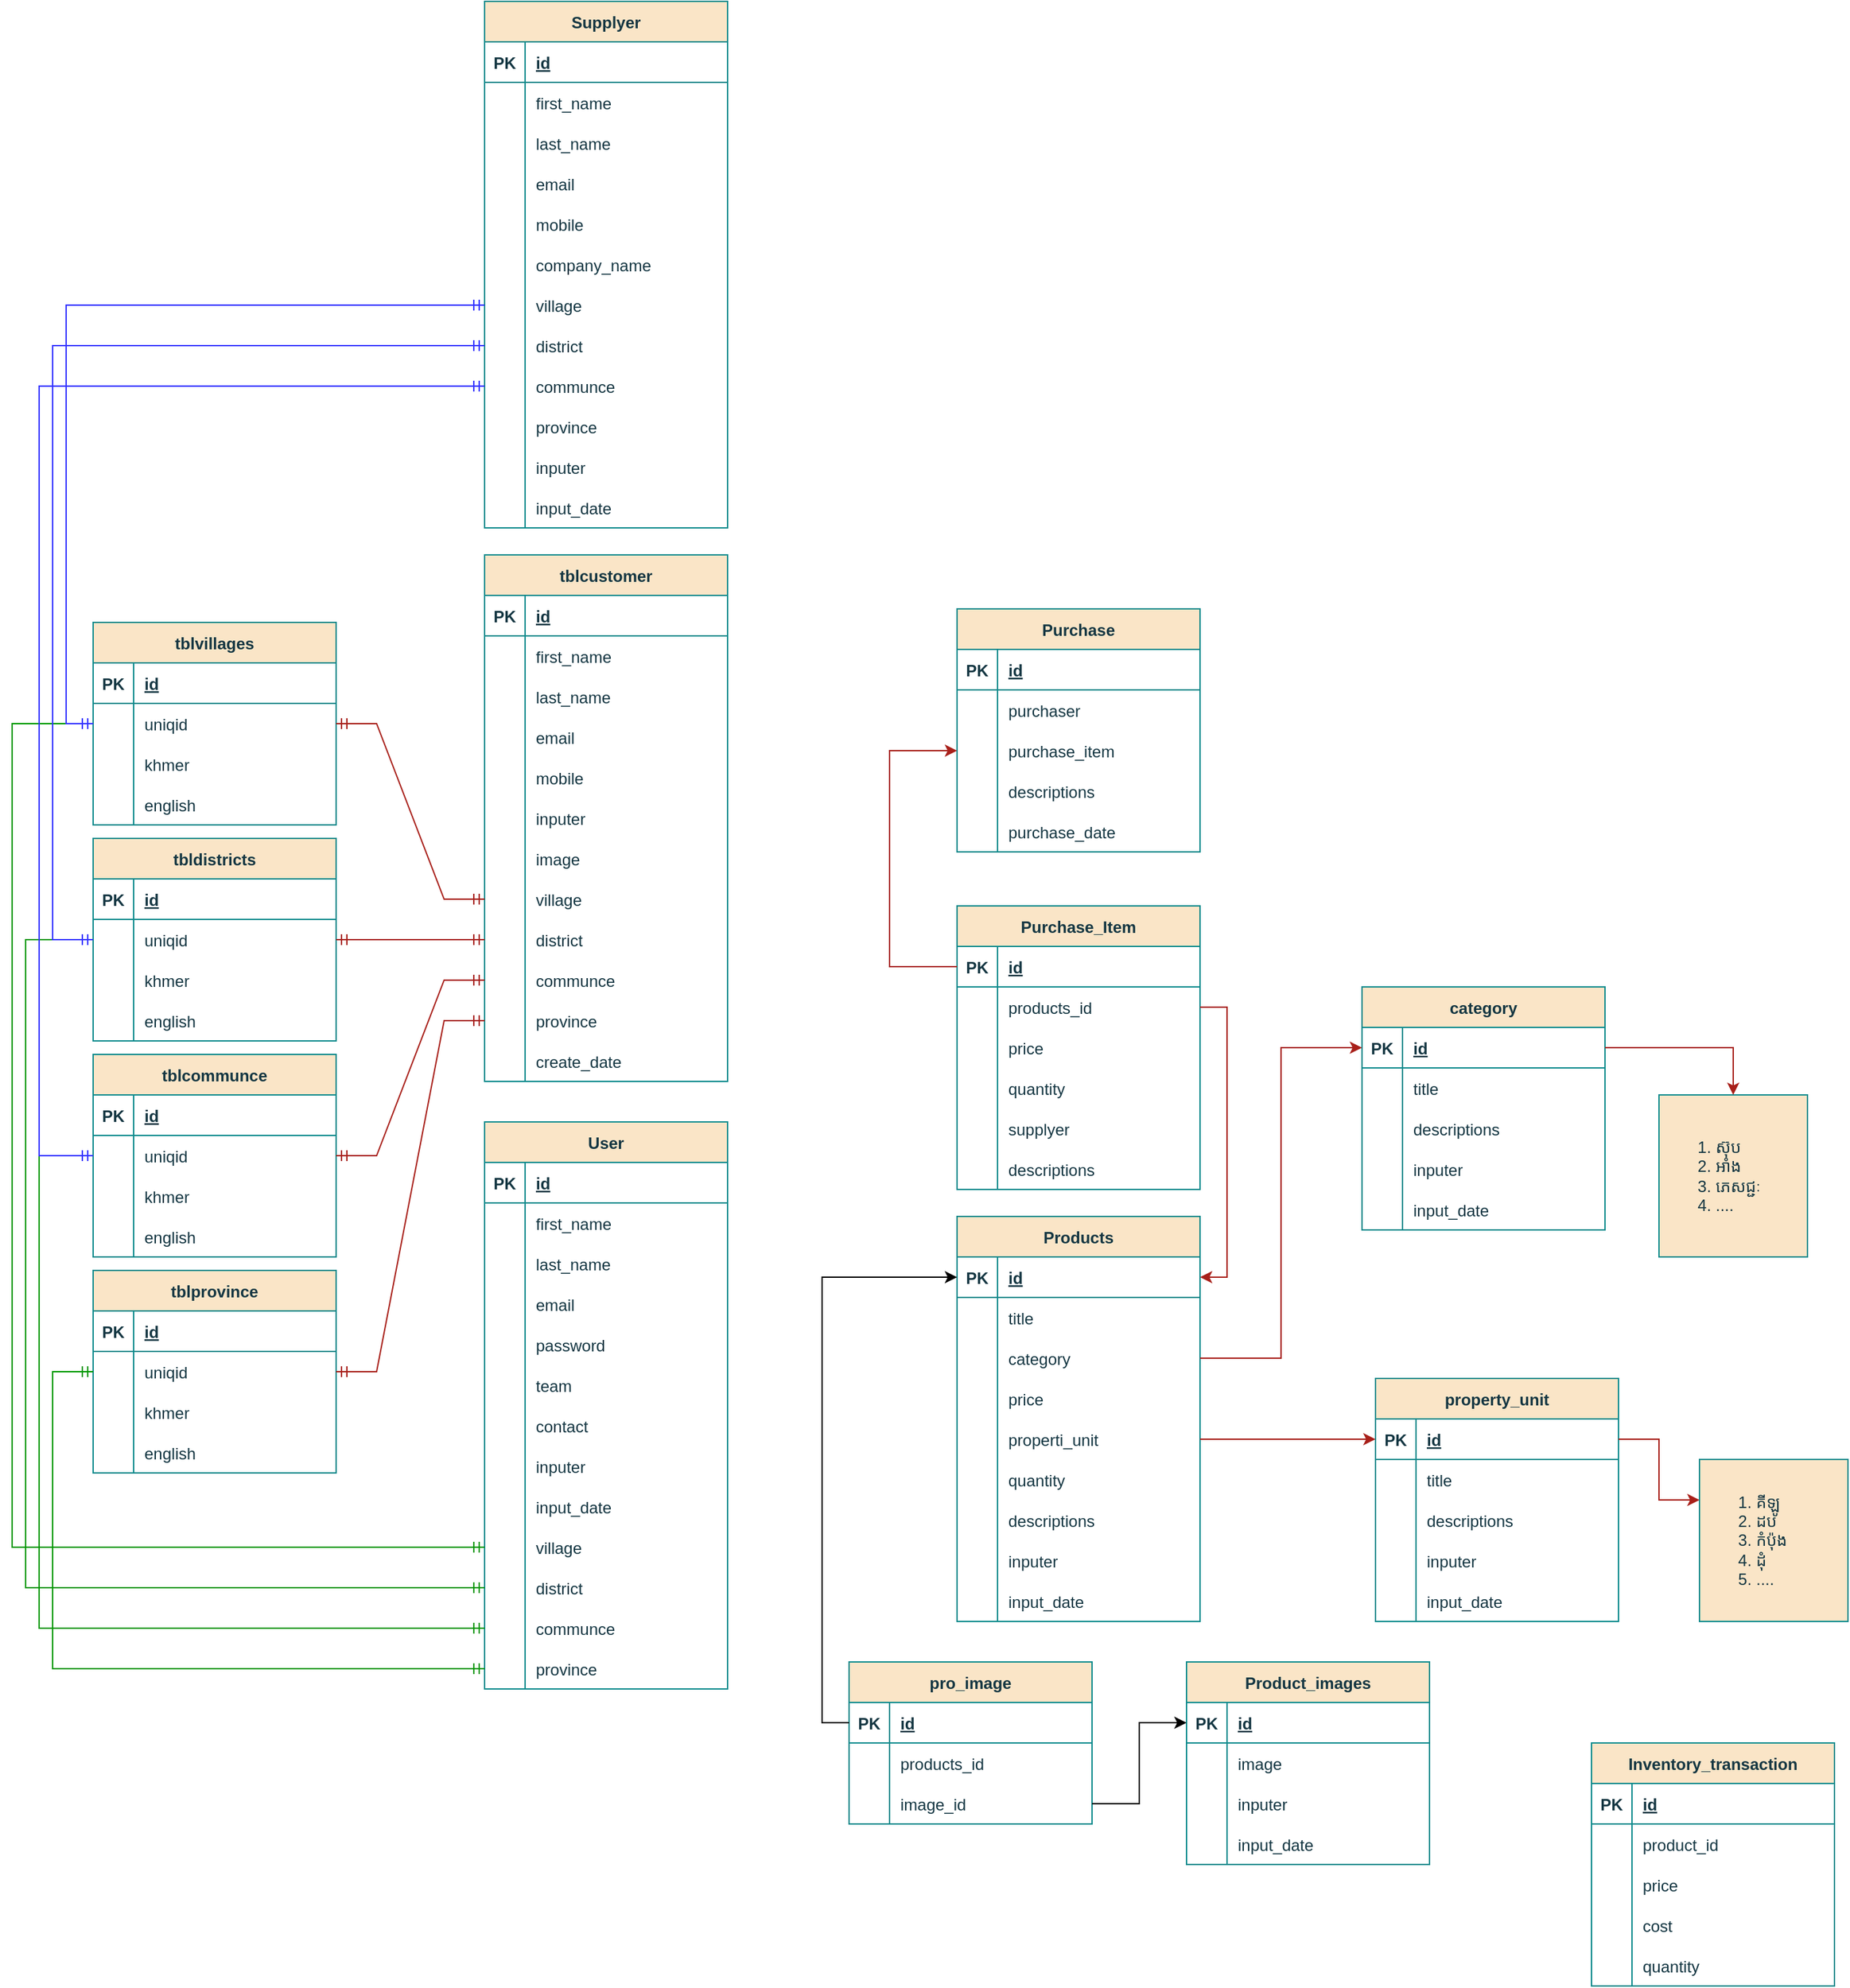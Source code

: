 <mxfile version="20.8.4" type="device"><diagram id="5rFKpEdsm6JgmHZH_YO1" name="Page-1"><mxGraphModel dx="3669" dy="1989" grid="1" gridSize="10" guides="1" tooltips="1" connect="1" arrows="1" fold="1" page="1" pageScale="1" pageWidth="850" pageHeight="1100" math="0" shadow="0"><root><mxCell id="0"/><mxCell id="1" parent="0"/><mxCell id="jpGOLjDQiO-0Y7lhDE3a-1" value="Products" style="shape=table;startSize=30;container=1;collapsible=1;childLayout=tableLayout;fixedRows=1;rowLines=0;fontStyle=1;align=center;resizeLast=1;labelBackgroundColor=none;fillColor=#FAE5C7;strokeColor=#0F8B8D;fontColor=#143642;" parent="1" vertex="1"><mxGeometry x="-200" y="460" width="180" height="300" as="geometry"/></mxCell><mxCell id="jpGOLjDQiO-0Y7lhDE3a-2" value="" style="shape=tableRow;horizontal=0;startSize=0;swimlaneHead=0;swimlaneBody=0;fillColor=none;collapsible=0;dropTarget=0;points=[[0,0.5],[1,0.5]];portConstraint=eastwest;top=0;left=0;right=0;bottom=1;labelBackgroundColor=none;strokeColor=#0F8B8D;fontColor=#143642;" parent="jpGOLjDQiO-0Y7lhDE3a-1" vertex="1"><mxGeometry y="30" width="180" height="30" as="geometry"/></mxCell><mxCell id="jpGOLjDQiO-0Y7lhDE3a-3" value="PK" style="shape=partialRectangle;connectable=0;fillColor=none;top=0;left=0;bottom=0;right=0;fontStyle=1;overflow=hidden;labelBackgroundColor=none;strokeColor=#0F8B8D;fontColor=#143642;" parent="jpGOLjDQiO-0Y7lhDE3a-2" vertex="1"><mxGeometry width="30" height="30" as="geometry"><mxRectangle width="30" height="30" as="alternateBounds"/></mxGeometry></mxCell><mxCell id="jpGOLjDQiO-0Y7lhDE3a-4" value="id" style="shape=partialRectangle;connectable=0;fillColor=none;top=0;left=0;bottom=0;right=0;align=left;spacingLeft=6;fontStyle=5;overflow=hidden;labelBackgroundColor=none;strokeColor=#0F8B8D;fontColor=#143642;" parent="jpGOLjDQiO-0Y7lhDE3a-2" vertex="1"><mxGeometry x="30" width="150" height="30" as="geometry"><mxRectangle width="150" height="30" as="alternateBounds"/></mxGeometry></mxCell><mxCell id="jpGOLjDQiO-0Y7lhDE3a-5" value="" style="shape=tableRow;horizontal=0;startSize=0;swimlaneHead=0;swimlaneBody=0;fillColor=none;collapsible=0;dropTarget=0;points=[[0,0.5],[1,0.5]];portConstraint=eastwest;top=0;left=0;right=0;bottom=0;labelBackgroundColor=none;strokeColor=#0F8B8D;fontColor=#143642;" parent="jpGOLjDQiO-0Y7lhDE3a-1" vertex="1"><mxGeometry y="60" width="180" height="30" as="geometry"/></mxCell><mxCell id="jpGOLjDQiO-0Y7lhDE3a-6" value="" style="shape=partialRectangle;connectable=0;fillColor=none;top=0;left=0;bottom=0;right=0;editable=1;overflow=hidden;labelBackgroundColor=none;strokeColor=#0F8B8D;fontColor=#143642;" parent="jpGOLjDQiO-0Y7lhDE3a-5" vertex="1"><mxGeometry width="30" height="30" as="geometry"><mxRectangle width="30" height="30" as="alternateBounds"/></mxGeometry></mxCell><mxCell id="jpGOLjDQiO-0Y7lhDE3a-7" value="title" style="shape=partialRectangle;connectable=0;fillColor=none;top=0;left=0;bottom=0;right=0;align=left;spacingLeft=6;overflow=hidden;labelBackgroundColor=none;strokeColor=#0F8B8D;fontColor=#143642;" parent="jpGOLjDQiO-0Y7lhDE3a-5" vertex="1"><mxGeometry x="30" width="150" height="30" as="geometry"><mxRectangle width="150" height="30" as="alternateBounds"/></mxGeometry></mxCell><mxCell id="jpGOLjDQiO-0Y7lhDE3a-8" value="" style="shape=tableRow;horizontal=0;startSize=0;swimlaneHead=0;swimlaneBody=0;fillColor=none;collapsible=0;dropTarget=0;points=[[0,0.5],[1,0.5]];portConstraint=eastwest;top=0;left=0;right=0;bottom=0;labelBackgroundColor=none;strokeColor=#0F8B8D;fontColor=#143642;" parent="jpGOLjDQiO-0Y7lhDE3a-1" vertex="1"><mxGeometry y="90" width="180" height="30" as="geometry"/></mxCell><mxCell id="jpGOLjDQiO-0Y7lhDE3a-9" value="" style="shape=partialRectangle;connectable=0;fillColor=none;top=0;left=0;bottom=0;right=0;editable=1;overflow=hidden;labelBackgroundColor=none;strokeColor=#0F8B8D;fontColor=#143642;" parent="jpGOLjDQiO-0Y7lhDE3a-8" vertex="1"><mxGeometry width="30" height="30" as="geometry"><mxRectangle width="30" height="30" as="alternateBounds"/></mxGeometry></mxCell><mxCell id="jpGOLjDQiO-0Y7lhDE3a-10" value="category" style="shape=partialRectangle;connectable=0;fillColor=none;top=0;left=0;bottom=0;right=0;align=left;spacingLeft=6;overflow=hidden;labelBackgroundColor=none;strokeColor=#0F8B8D;fontColor=#143642;" parent="jpGOLjDQiO-0Y7lhDE3a-8" vertex="1"><mxGeometry x="30" width="150" height="30" as="geometry"><mxRectangle width="150" height="30" as="alternateBounds"/></mxGeometry></mxCell><mxCell id="jpGOLjDQiO-0Y7lhDE3a-11" value="" style="shape=tableRow;horizontal=0;startSize=0;swimlaneHead=0;swimlaneBody=0;fillColor=none;collapsible=0;dropTarget=0;points=[[0,0.5],[1,0.5]];portConstraint=eastwest;top=0;left=0;right=0;bottom=0;labelBackgroundColor=none;strokeColor=#0F8B8D;fontColor=#143642;" parent="jpGOLjDQiO-0Y7lhDE3a-1" vertex="1"><mxGeometry y="120" width="180" height="30" as="geometry"/></mxCell><mxCell id="jpGOLjDQiO-0Y7lhDE3a-12" value="" style="shape=partialRectangle;connectable=0;fillColor=none;top=0;left=0;bottom=0;right=0;editable=1;overflow=hidden;labelBackgroundColor=none;strokeColor=#0F8B8D;fontColor=#143642;" parent="jpGOLjDQiO-0Y7lhDE3a-11" vertex="1"><mxGeometry width="30" height="30" as="geometry"><mxRectangle width="30" height="30" as="alternateBounds"/></mxGeometry></mxCell><mxCell id="jpGOLjDQiO-0Y7lhDE3a-13" value="price" style="shape=partialRectangle;connectable=0;fillColor=none;top=0;left=0;bottom=0;right=0;align=left;spacingLeft=6;overflow=hidden;labelBackgroundColor=none;strokeColor=#0F8B8D;fontColor=#143642;" parent="jpGOLjDQiO-0Y7lhDE3a-11" vertex="1"><mxGeometry x="30" width="150" height="30" as="geometry"><mxRectangle width="150" height="30" as="alternateBounds"/></mxGeometry></mxCell><mxCell id="jpGOLjDQiO-0Y7lhDE3a-17" value="" style="shape=tableRow;horizontal=0;startSize=0;swimlaneHead=0;swimlaneBody=0;fillColor=none;collapsible=0;dropTarget=0;points=[[0,0.5],[1,0.5]];portConstraint=eastwest;top=0;left=0;right=0;bottom=0;labelBackgroundColor=none;strokeColor=#0F8B8D;fontColor=#143642;" parent="jpGOLjDQiO-0Y7lhDE3a-1" vertex="1"><mxGeometry y="150" width="180" height="30" as="geometry"/></mxCell><mxCell id="jpGOLjDQiO-0Y7lhDE3a-18" value="" style="shape=partialRectangle;connectable=0;fillColor=none;top=0;left=0;bottom=0;right=0;editable=1;overflow=hidden;labelBackgroundColor=none;strokeColor=#0F8B8D;fontColor=#143642;" parent="jpGOLjDQiO-0Y7lhDE3a-17" vertex="1"><mxGeometry width="30" height="30" as="geometry"><mxRectangle width="30" height="30" as="alternateBounds"/></mxGeometry></mxCell><mxCell id="jpGOLjDQiO-0Y7lhDE3a-19" value="properti_unit" style="shape=partialRectangle;connectable=0;fillColor=none;top=0;left=0;bottom=0;right=0;align=left;spacingLeft=6;overflow=hidden;labelBackgroundColor=none;strokeColor=#0F8B8D;fontColor=#143642;" parent="jpGOLjDQiO-0Y7lhDE3a-17" vertex="1"><mxGeometry x="30" width="150" height="30" as="geometry"><mxRectangle width="150" height="30" as="alternateBounds"/></mxGeometry></mxCell><mxCell id="jpGOLjDQiO-0Y7lhDE3a-20" value="" style="shape=tableRow;horizontal=0;startSize=0;swimlaneHead=0;swimlaneBody=0;fillColor=none;collapsible=0;dropTarget=0;points=[[0,0.5],[1,0.5]];portConstraint=eastwest;top=0;left=0;right=0;bottom=0;labelBackgroundColor=none;strokeColor=#0F8B8D;fontColor=#143642;" parent="jpGOLjDQiO-0Y7lhDE3a-1" vertex="1"><mxGeometry y="180" width="180" height="30" as="geometry"/></mxCell><mxCell id="jpGOLjDQiO-0Y7lhDE3a-21" value="" style="shape=partialRectangle;connectable=0;fillColor=none;top=0;left=0;bottom=0;right=0;editable=1;overflow=hidden;labelBackgroundColor=none;strokeColor=#0F8B8D;fontColor=#143642;" parent="jpGOLjDQiO-0Y7lhDE3a-20" vertex="1"><mxGeometry width="30" height="30" as="geometry"><mxRectangle width="30" height="30" as="alternateBounds"/></mxGeometry></mxCell><mxCell id="jpGOLjDQiO-0Y7lhDE3a-22" value="quantity" style="shape=partialRectangle;connectable=0;fillColor=none;top=0;left=0;bottom=0;right=0;align=left;spacingLeft=6;overflow=hidden;labelBackgroundColor=none;strokeColor=#0F8B8D;fontColor=#143642;" parent="jpGOLjDQiO-0Y7lhDE3a-20" vertex="1"><mxGeometry x="30" width="150" height="30" as="geometry"><mxRectangle width="150" height="30" as="alternateBounds"/></mxGeometry></mxCell><mxCell id="jpGOLjDQiO-0Y7lhDE3a-14" value="" style="shape=tableRow;horizontal=0;startSize=0;swimlaneHead=0;swimlaneBody=0;fillColor=none;collapsible=0;dropTarget=0;points=[[0,0.5],[1,0.5]];portConstraint=eastwest;top=0;left=0;right=0;bottom=0;labelBackgroundColor=none;strokeColor=#0F8B8D;fontColor=#143642;" parent="jpGOLjDQiO-0Y7lhDE3a-1" vertex="1"><mxGeometry y="210" width="180" height="30" as="geometry"/></mxCell><mxCell id="jpGOLjDQiO-0Y7lhDE3a-15" value="" style="shape=partialRectangle;connectable=0;fillColor=none;top=0;left=0;bottom=0;right=0;editable=1;overflow=hidden;labelBackgroundColor=none;strokeColor=#0F8B8D;fontColor=#143642;" parent="jpGOLjDQiO-0Y7lhDE3a-14" vertex="1"><mxGeometry width="30" height="30" as="geometry"><mxRectangle width="30" height="30" as="alternateBounds"/></mxGeometry></mxCell><mxCell id="jpGOLjDQiO-0Y7lhDE3a-16" value="descriptions" style="shape=partialRectangle;connectable=0;fillColor=none;top=0;left=0;bottom=0;right=0;align=left;spacingLeft=6;overflow=hidden;labelBackgroundColor=none;strokeColor=#0F8B8D;fontColor=#143642;" parent="jpGOLjDQiO-0Y7lhDE3a-14" vertex="1"><mxGeometry x="30" width="150" height="30" as="geometry"><mxRectangle width="150" height="30" as="alternateBounds"/></mxGeometry></mxCell><mxCell id="jpGOLjDQiO-0Y7lhDE3a-26" value="" style="shape=tableRow;horizontal=0;startSize=0;swimlaneHead=0;swimlaneBody=0;fillColor=none;collapsible=0;dropTarget=0;points=[[0,0.5],[1,0.5]];portConstraint=eastwest;top=0;left=0;right=0;bottom=0;labelBackgroundColor=none;strokeColor=#0F8B8D;fontColor=#143642;" parent="jpGOLjDQiO-0Y7lhDE3a-1" vertex="1"><mxGeometry y="240" width="180" height="30" as="geometry"/></mxCell><mxCell id="jpGOLjDQiO-0Y7lhDE3a-27" value="" style="shape=partialRectangle;connectable=0;fillColor=none;top=0;left=0;bottom=0;right=0;editable=1;overflow=hidden;labelBackgroundColor=none;strokeColor=#0F8B8D;fontColor=#143642;" parent="jpGOLjDQiO-0Y7lhDE3a-26" vertex="1"><mxGeometry width="30" height="30" as="geometry"><mxRectangle width="30" height="30" as="alternateBounds"/></mxGeometry></mxCell><mxCell id="jpGOLjDQiO-0Y7lhDE3a-28" value="inputer" style="shape=partialRectangle;connectable=0;fillColor=none;top=0;left=0;bottom=0;right=0;align=left;spacingLeft=6;overflow=hidden;labelBackgroundColor=none;strokeColor=#0F8B8D;fontColor=#143642;" parent="jpGOLjDQiO-0Y7lhDE3a-26" vertex="1"><mxGeometry x="30" width="150" height="30" as="geometry"><mxRectangle width="150" height="30" as="alternateBounds"/></mxGeometry></mxCell><mxCell id="jpGOLjDQiO-0Y7lhDE3a-29" value="" style="shape=tableRow;horizontal=0;startSize=0;swimlaneHead=0;swimlaneBody=0;fillColor=none;collapsible=0;dropTarget=0;points=[[0,0.5],[1,0.5]];portConstraint=eastwest;top=0;left=0;right=0;bottom=0;labelBackgroundColor=none;strokeColor=#0F8B8D;fontColor=#143642;" parent="jpGOLjDQiO-0Y7lhDE3a-1" vertex="1"><mxGeometry y="270" width="180" height="30" as="geometry"/></mxCell><mxCell id="jpGOLjDQiO-0Y7lhDE3a-30" value="" style="shape=partialRectangle;connectable=0;fillColor=none;top=0;left=0;bottom=0;right=0;editable=1;overflow=hidden;labelBackgroundColor=none;strokeColor=#0F8B8D;fontColor=#143642;" parent="jpGOLjDQiO-0Y7lhDE3a-29" vertex="1"><mxGeometry width="30" height="30" as="geometry"><mxRectangle width="30" height="30" as="alternateBounds"/></mxGeometry></mxCell><mxCell id="jpGOLjDQiO-0Y7lhDE3a-31" value="input_date" style="shape=partialRectangle;connectable=0;fillColor=none;top=0;left=0;bottom=0;right=0;align=left;spacingLeft=6;overflow=hidden;labelBackgroundColor=none;strokeColor=#0F8B8D;fontColor=#143642;" parent="jpGOLjDQiO-0Y7lhDE3a-29" vertex="1"><mxGeometry x="30" width="150" height="30" as="geometry"><mxRectangle width="150" height="30" as="alternateBounds"/></mxGeometry></mxCell><mxCell id="jpGOLjDQiO-0Y7lhDE3a-35" value="category" style="shape=table;startSize=30;container=1;collapsible=1;childLayout=tableLayout;fixedRows=1;rowLines=0;fontStyle=1;align=center;resizeLast=1;labelBackgroundColor=none;fillColor=#FAE5C7;strokeColor=#0F8B8D;fontColor=#143642;" parent="1" vertex="1"><mxGeometry x="100" y="290" width="180" height="180" as="geometry"/></mxCell><mxCell id="jpGOLjDQiO-0Y7lhDE3a-36" value="" style="shape=tableRow;horizontal=0;startSize=0;swimlaneHead=0;swimlaneBody=0;fillColor=none;collapsible=0;dropTarget=0;points=[[0,0.5],[1,0.5]];portConstraint=eastwest;top=0;left=0;right=0;bottom=1;labelBackgroundColor=none;strokeColor=#0F8B8D;fontColor=#143642;" parent="jpGOLjDQiO-0Y7lhDE3a-35" vertex="1"><mxGeometry y="30" width="180" height="30" as="geometry"/></mxCell><mxCell id="jpGOLjDQiO-0Y7lhDE3a-37" value="PK" style="shape=partialRectangle;connectable=0;fillColor=none;top=0;left=0;bottom=0;right=0;fontStyle=1;overflow=hidden;labelBackgroundColor=none;strokeColor=#0F8B8D;fontColor=#143642;" parent="jpGOLjDQiO-0Y7lhDE3a-36" vertex="1"><mxGeometry width="30" height="30" as="geometry"><mxRectangle width="30" height="30" as="alternateBounds"/></mxGeometry></mxCell><mxCell id="jpGOLjDQiO-0Y7lhDE3a-38" value="id" style="shape=partialRectangle;connectable=0;fillColor=none;top=0;left=0;bottom=0;right=0;align=left;spacingLeft=6;fontStyle=5;overflow=hidden;labelBackgroundColor=none;strokeColor=#0F8B8D;fontColor=#143642;" parent="jpGOLjDQiO-0Y7lhDE3a-36" vertex="1"><mxGeometry x="30" width="150" height="30" as="geometry"><mxRectangle width="150" height="30" as="alternateBounds"/></mxGeometry></mxCell><mxCell id="jpGOLjDQiO-0Y7lhDE3a-39" value="" style="shape=tableRow;horizontal=0;startSize=0;swimlaneHead=0;swimlaneBody=0;fillColor=none;collapsible=0;dropTarget=0;points=[[0,0.5],[1,0.5]];portConstraint=eastwest;top=0;left=0;right=0;bottom=0;labelBackgroundColor=none;strokeColor=#0F8B8D;fontColor=#143642;" parent="jpGOLjDQiO-0Y7lhDE3a-35" vertex="1"><mxGeometry y="60" width="180" height="30" as="geometry"/></mxCell><mxCell id="jpGOLjDQiO-0Y7lhDE3a-40" value="" style="shape=partialRectangle;connectable=0;fillColor=none;top=0;left=0;bottom=0;right=0;editable=1;overflow=hidden;labelBackgroundColor=none;strokeColor=#0F8B8D;fontColor=#143642;" parent="jpGOLjDQiO-0Y7lhDE3a-39" vertex="1"><mxGeometry width="30" height="30" as="geometry"><mxRectangle width="30" height="30" as="alternateBounds"/></mxGeometry></mxCell><mxCell id="jpGOLjDQiO-0Y7lhDE3a-41" value="title" style="shape=partialRectangle;connectable=0;fillColor=none;top=0;left=0;bottom=0;right=0;align=left;spacingLeft=6;overflow=hidden;labelBackgroundColor=none;strokeColor=#0F8B8D;fontColor=#143642;" parent="jpGOLjDQiO-0Y7lhDE3a-39" vertex="1"><mxGeometry x="30" width="150" height="30" as="geometry"><mxRectangle width="150" height="30" as="alternateBounds"/></mxGeometry></mxCell><mxCell id="jpGOLjDQiO-0Y7lhDE3a-54" value="" style="shape=tableRow;horizontal=0;startSize=0;swimlaneHead=0;swimlaneBody=0;fillColor=none;collapsible=0;dropTarget=0;points=[[0,0.5],[1,0.5]];portConstraint=eastwest;top=0;left=0;right=0;bottom=0;labelBackgroundColor=none;strokeColor=#0F8B8D;fontColor=#143642;" parent="jpGOLjDQiO-0Y7lhDE3a-35" vertex="1"><mxGeometry y="90" width="180" height="30" as="geometry"/></mxCell><mxCell id="jpGOLjDQiO-0Y7lhDE3a-55" value="" style="shape=partialRectangle;connectable=0;fillColor=none;top=0;left=0;bottom=0;right=0;editable=1;overflow=hidden;labelBackgroundColor=none;strokeColor=#0F8B8D;fontColor=#143642;" parent="jpGOLjDQiO-0Y7lhDE3a-54" vertex="1"><mxGeometry width="30" height="30" as="geometry"><mxRectangle width="30" height="30" as="alternateBounds"/></mxGeometry></mxCell><mxCell id="jpGOLjDQiO-0Y7lhDE3a-56" value="descriptions" style="shape=partialRectangle;connectable=0;fillColor=none;top=0;left=0;bottom=0;right=0;align=left;spacingLeft=6;overflow=hidden;labelBackgroundColor=none;strokeColor=#0F8B8D;fontColor=#143642;" parent="jpGOLjDQiO-0Y7lhDE3a-54" vertex="1"><mxGeometry x="30" width="150" height="30" as="geometry"><mxRectangle width="150" height="30" as="alternateBounds"/></mxGeometry></mxCell><mxCell id="jpGOLjDQiO-0Y7lhDE3a-57" value="" style="shape=tableRow;horizontal=0;startSize=0;swimlaneHead=0;swimlaneBody=0;fillColor=none;collapsible=0;dropTarget=0;points=[[0,0.5],[1,0.5]];portConstraint=eastwest;top=0;left=0;right=0;bottom=0;labelBackgroundColor=none;strokeColor=#0F8B8D;fontColor=#143642;" parent="jpGOLjDQiO-0Y7lhDE3a-35" vertex="1"><mxGeometry y="120" width="180" height="30" as="geometry"/></mxCell><mxCell id="jpGOLjDQiO-0Y7lhDE3a-58" value="" style="shape=partialRectangle;connectable=0;fillColor=none;top=0;left=0;bottom=0;right=0;editable=1;overflow=hidden;labelBackgroundColor=none;strokeColor=#0F8B8D;fontColor=#143642;" parent="jpGOLjDQiO-0Y7lhDE3a-57" vertex="1"><mxGeometry width="30" height="30" as="geometry"><mxRectangle width="30" height="30" as="alternateBounds"/></mxGeometry></mxCell><mxCell id="jpGOLjDQiO-0Y7lhDE3a-59" value="inputer" style="shape=partialRectangle;connectable=0;fillColor=none;top=0;left=0;bottom=0;right=0;align=left;spacingLeft=6;overflow=hidden;labelBackgroundColor=none;strokeColor=#0F8B8D;fontColor=#143642;" parent="jpGOLjDQiO-0Y7lhDE3a-57" vertex="1"><mxGeometry x="30" width="150" height="30" as="geometry"><mxRectangle width="150" height="30" as="alternateBounds"/></mxGeometry></mxCell><mxCell id="jpGOLjDQiO-0Y7lhDE3a-60" value="" style="shape=tableRow;horizontal=0;startSize=0;swimlaneHead=0;swimlaneBody=0;fillColor=none;collapsible=0;dropTarget=0;points=[[0,0.5],[1,0.5]];portConstraint=eastwest;top=0;left=0;right=0;bottom=0;labelBackgroundColor=none;strokeColor=#0F8B8D;fontColor=#143642;" parent="jpGOLjDQiO-0Y7lhDE3a-35" vertex="1"><mxGeometry y="150" width="180" height="30" as="geometry"/></mxCell><mxCell id="jpGOLjDQiO-0Y7lhDE3a-61" value="" style="shape=partialRectangle;connectable=0;fillColor=none;top=0;left=0;bottom=0;right=0;editable=1;overflow=hidden;labelBackgroundColor=none;strokeColor=#0F8B8D;fontColor=#143642;" parent="jpGOLjDQiO-0Y7lhDE3a-60" vertex="1"><mxGeometry width="30" height="30" as="geometry"><mxRectangle width="30" height="30" as="alternateBounds"/></mxGeometry></mxCell><mxCell id="jpGOLjDQiO-0Y7lhDE3a-62" value="input_date" style="shape=partialRectangle;connectable=0;fillColor=none;top=0;left=0;bottom=0;right=0;align=left;spacingLeft=6;overflow=hidden;labelBackgroundColor=none;strokeColor=#0F8B8D;fontColor=#143642;" parent="jpGOLjDQiO-0Y7lhDE3a-60" vertex="1"><mxGeometry x="30" width="150" height="30" as="geometry"><mxRectangle width="150" height="30" as="alternateBounds"/></mxGeometry></mxCell><mxCell id="jpGOLjDQiO-0Y7lhDE3a-63" style="edgeStyle=orthogonalEdgeStyle;rounded=0;orthogonalLoop=1;jettySize=auto;html=1;exitX=1;exitY=0.5;exitDx=0;exitDy=0;entryX=0;entryY=0.25;entryDx=0;entryDy=0;labelBackgroundColor=none;strokeColor=#A8201A;fontColor=default;" parent="1" source="jpGOLjDQiO-0Y7lhDE3a-8" target="jpGOLjDQiO-0Y7lhDE3a-35" edge="1"><mxGeometry relative="1" as="geometry"/></mxCell><mxCell id="jpGOLjDQiO-0Y7lhDE3a-64" value="&lt;ol&gt;&lt;li&gt;ស៊ុប&lt;/li&gt;&lt;li&gt;អាំង&lt;/li&gt;&lt;li&gt;ភេសជ្ជៈ&lt;/li&gt;&lt;li&gt;....&lt;/li&gt;&lt;/ol&gt;" style="rounded=0;whiteSpace=wrap;html=1;align=left;labelBackgroundColor=none;fillColor=#FAE5C7;strokeColor=#0F8B8D;fontColor=#143642;" parent="1" vertex="1"><mxGeometry x="320" y="370" width="110" height="120" as="geometry"/></mxCell><mxCell id="jpGOLjDQiO-0Y7lhDE3a-67" value="property_unit" style="shape=table;startSize=30;container=1;collapsible=1;childLayout=tableLayout;fixedRows=1;rowLines=0;fontStyle=1;align=center;resizeLast=1;labelBackgroundColor=none;fillColor=#FAE5C7;strokeColor=#0F8B8D;fontColor=#143642;" parent="1" vertex="1"><mxGeometry x="110" y="580" width="180" height="180" as="geometry"/></mxCell><mxCell id="jpGOLjDQiO-0Y7lhDE3a-68" value="" style="shape=tableRow;horizontal=0;startSize=0;swimlaneHead=0;swimlaneBody=0;fillColor=none;collapsible=0;dropTarget=0;points=[[0,0.5],[1,0.5]];portConstraint=eastwest;top=0;left=0;right=0;bottom=1;labelBackgroundColor=none;strokeColor=#0F8B8D;fontColor=#143642;" parent="jpGOLjDQiO-0Y7lhDE3a-67" vertex="1"><mxGeometry y="30" width="180" height="30" as="geometry"/></mxCell><mxCell id="jpGOLjDQiO-0Y7lhDE3a-69" value="PK" style="shape=partialRectangle;connectable=0;fillColor=none;top=0;left=0;bottom=0;right=0;fontStyle=1;overflow=hidden;labelBackgroundColor=none;strokeColor=#0F8B8D;fontColor=#143642;" parent="jpGOLjDQiO-0Y7lhDE3a-68" vertex="1"><mxGeometry width="30" height="30" as="geometry"><mxRectangle width="30" height="30" as="alternateBounds"/></mxGeometry></mxCell><mxCell id="jpGOLjDQiO-0Y7lhDE3a-70" value="id" style="shape=partialRectangle;connectable=0;fillColor=none;top=0;left=0;bottom=0;right=0;align=left;spacingLeft=6;fontStyle=5;overflow=hidden;labelBackgroundColor=none;strokeColor=#0F8B8D;fontColor=#143642;" parent="jpGOLjDQiO-0Y7lhDE3a-68" vertex="1"><mxGeometry x="30" width="150" height="30" as="geometry"><mxRectangle width="150" height="30" as="alternateBounds"/></mxGeometry></mxCell><mxCell id="jpGOLjDQiO-0Y7lhDE3a-71" value="" style="shape=tableRow;horizontal=0;startSize=0;swimlaneHead=0;swimlaneBody=0;fillColor=none;collapsible=0;dropTarget=0;points=[[0,0.5],[1,0.5]];portConstraint=eastwest;top=0;left=0;right=0;bottom=0;labelBackgroundColor=none;strokeColor=#0F8B8D;fontColor=#143642;" parent="jpGOLjDQiO-0Y7lhDE3a-67" vertex="1"><mxGeometry y="60" width="180" height="30" as="geometry"/></mxCell><mxCell id="jpGOLjDQiO-0Y7lhDE3a-72" value="" style="shape=partialRectangle;connectable=0;fillColor=none;top=0;left=0;bottom=0;right=0;editable=1;overflow=hidden;labelBackgroundColor=none;strokeColor=#0F8B8D;fontColor=#143642;" parent="jpGOLjDQiO-0Y7lhDE3a-71" vertex="1"><mxGeometry width="30" height="30" as="geometry"><mxRectangle width="30" height="30" as="alternateBounds"/></mxGeometry></mxCell><mxCell id="jpGOLjDQiO-0Y7lhDE3a-73" value="title" style="shape=partialRectangle;connectable=0;fillColor=none;top=0;left=0;bottom=0;right=0;align=left;spacingLeft=6;overflow=hidden;labelBackgroundColor=none;strokeColor=#0F8B8D;fontColor=#143642;" parent="jpGOLjDQiO-0Y7lhDE3a-71" vertex="1"><mxGeometry x="30" width="150" height="30" as="geometry"><mxRectangle width="150" height="30" as="alternateBounds"/></mxGeometry></mxCell><mxCell id="jpGOLjDQiO-0Y7lhDE3a-74" value="" style="shape=tableRow;horizontal=0;startSize=0;swimlaneHead=0;swimlaneBody=0;fillColor=none;collapsible=0;dropTarget=0;points=[[0,0.5],[1,0.5]];portConstraint=eastwest;top=0;left=0;right=0;bottom=0;labelBackgroundColor=none;strokeColor=#0F8B8D;fontColor=#143642;" parent="jpGOLjDQiO-0Y7lhDE3a-67" vertex="1"><mxGeometry y="90" width="180" height="30" as="geometry"/></mxCell><mxCell id="jpGOLjDQiO-0Y7lhDE3a-75" value="" style="shape=partialRectangle;connectable=0;fillColor=none;top=0;left=0;bottom=0;right=0;editable=1;overflow=hidden;labelBackgroundColor=none;strokeColor=#0F8B8D;fontColor=#143642;" parent="jpGOLjDQiO-0Y7lhDE3a-74" vertex="1"><mxGeometry width="30" height="30" as="geometry"><mxRectangle width="30" height="30" as="alternateBounds"/></mxGeometry></mxCell><mxCell id="jpGOLjDQiO-0Y7lhDE3a-76" value="descriptions" style="shape=partialRectangle;connectable=0;fillColor=none;top=0;left=0;bottom=0;right=0;align=left;spacingLeft=6;overflow=hidden;labelBackgroundColor=none;strokeColor=#0F8B8D;fontColor=#143642;" parent="jpGOLjDQiO-0Y7lhDE3a-74" vertex="1"><mxGeometry x="30" width="150" height="30" as="geometry"><mxRectangle width="150" height="30" as="alternateBounds"/></mxGeometry></mxCell><mxCell id="jpGOLjDQiO-0Y7lhDE3a-77" value="" style="shape=tableRow;horizontal=0;startSize=0;swimlaneHead=0;swimlaneBody=0;fillColor=none;collapsible=0;dropTarget=0;points=[[0,0.5],[1,0.5]];portConstraint=eastwest;top=0;left=0;right=0;bottom=0;labelBackgroundColor=none;strokeColor=#0F8B8D;fontColor=#143642;" parent="jpGOLjDQiO-0Y7lhDE3a-67" vertex="1"><mxGeometry y="120" width="180" height="30" as="geometry"/></mxCell><mxCell id="jpGOLjDQiO-0Y7lhDE3a-78" value="" style="shape=partialRectangle;connectable=0;fillColor=none;top=0;left=0;bottom=0;right=0;editable=1;overflow=hidden;labelBackgroundColor=none;strokeColor=#0F8B8D;fontColor=#143642;" parent="jpGOLjDQiO-0Y7lhDE3a-77" vertex="1"><mxGeometry width="30" height="30" as="geometry"><mxRectangle width="30" height="30" as="alternateBounds"/></mxGeometry></mxCell><mxCell id="jpGOLjDQiO-0Y7lhDE3a-79" value="inputer" style="shape=partialRectangle;connectable=0;fillColor=none;top=0;left=0;bottom=0;right=0;align=left;spacingLeft=6;overflow=hidden;labelBackgroundColor=none;strokeColor=#0F8B8D;fontColor=#143642;" parent="jpGOLjDQiO-0Y7lhDE3a-77" vertex="1"><mxGeometry x="30" width="150" height="30" as="geometry"><mxRectangle width="150" height="30" as="alternateBounds"/></mxGeometry></mxCell><mxCell id="jpGOLjDQiO-0Y7lhDE3a-80" value="" style="shape=tableRow;horizontal=0;startSize=0;swimlaneHead=0;swimlaneBody=0;fillColor=none;collapsible=0;dropTarget=0;points=[[0,0.5],[1,0.5]];portConstraint=eastwest;top=0;left=0;right=0;bottom=0;labelBackgroundColor=none;strokeColor=#0F8B8D;fontColor=#143642;" parent="jpGOLjDQiO-0Y7lhDE3a-67" vertex="1"><mxGeometry y="150" width="180" height="30" as="geometry"/></mxCell><mxCell id="jpGOLjDQiO-0Y7lhDE3a-81" value="" style="shape=partialRectangle;connectable=0;fillColor=none;top=0;left=0;bottom=0;right=0;editable=1;overflow=hidden;labelBackgroundColor=none;strokeColor=#0F8B8D;fontColor=#143642;" parent="jpGOLjDQiO-0Y7lhDE3a-80" vertex="1"><mxGeometry width="30" height="30" as="geometry"><mxRectangle width="30" height="30" as="alternateBounds"/></mxGeometry></mxCell><mxCell id="jpGOLjDQiO-0Y7lhDE3a-82" value="input_date" style="shape=partialRectangle;connectable=0;fillColor=none;top=0;left=0;bottom=0;right=0;align=left;spacingLeft=6;overflow=hidden;labelBackgroundColor=none;strokeColor=#0F8B8D;fontColor=#143642;" parent="jpGOLjDQiO-0Y7lhDE3a-80" vertex="1"><mxGeometry x="30" width="150" height="30" as="geometry"><mxRectangle width="150" height="30" as="alternateBounds"/></mxGeometry></mxCell><mxCell id="jpGOLjDQiO-0Y7lhDE3a-83" style="edgeStyle=orthogonalEdgeStyle;rounded=0;orthogonalLoop=1;jettySize=auto;html=1;exitX=1;exitY=0.5;exitDx=0;exitDy=0;entryX=0;entryY=0.5;entryDx=0;entryDy=0;labelBackgroundColor=none;strokeColor=#A8201A;fontColor=default;" parent="1" source="jpGOLjDQiO-0Y7lhDE3a-17" target="jpGOLjDQiO-0Y7lhDE3a-68" edge="1"><mxGeometry relative="1" as="geometry"/></mxCell><mxCell id="jpGOLjDQiO-0Y7lhDE3a-84" value="&lt;ol&gt;&lt;li&gt;គីឡូ&lt;/li&gt;&lt;li&gt;ដប&lt;/li&gt;&lt;li&gt;កំប៉ុង&lt;/li&gt;&lt;li&gt;ដុំ&lt;/li&gt;&lt;li&gt;....&lt;/li&gt;&lt;/ol&gt;" style="rounded=0;whiteSpace=wrap;html=1;align=left;labelBackgroundColor=none;fillColor=#FAE5C7;strokeColor=#0F8B8D;fontColor=#143642;" parent="1" vertex="1"><mxGeometry x="350" y="640" width="110" height="120" as="geometry"/></mxCell><mxCell id="jpGOLjDQiO-0Y7lhDE3a-85" style="edgeStyle=orthogonalEdgeStyle;rounded=0;orthogonalLoop=1;jettySize=auto;html=1;exitX=1;exitY=0.5;exitDx=0;exitDy=0;entryX=0;entryY=0.25;entryDx=0;entryDy=0;labelBackgroundColor=none;strokeColor=#A8201A;fontColor=default;" parent="1" source="jpGOLjDQiO-0Y7lhDE3a-68" edge="1" target="jpGOLjDQiO-0Y7lhDE3a-84"><mxGeometry relative="1" as="geometry"><mxPoint x="571.98" y="711.96" as="targetPoint"/></mxGeometry></mxCell><mxCell id="jpGOLjDQiO-0Y7lhDE3a-86" style="edgeStyle=orthogonalEdgeStyle;rounded=0;orthogonalLoop=1;jettySize=auto;html=1;exitX=1;exitY=0.5;exitDx=0;exitDy=0;entryX=0.5;entryY=0;entryDx=0;entryDy=0;labelBackgroundColor=none;strokeColor=#A8201A;fontColor=default;" parent="1" source="jpGOLjDQiO-0Y7lhDE3a-36" edge="1" target="jpGOLjDQiO-0Y7lhDE3a-64"><mxGeometry relative="1" as="geometry"><mxPoint x="570" y="450" as="targetPoint"/></mxGeometry></mxCell><mxCell id="jpGOLjDQiO-0Y7lhDE3a-87" value="User" style="shape=table;startSize=30;container=1;collapsible=1;childLayout=tableLayout;fixedRows=1;rowLines=0;fontStyle=1;align=center;resizeLast=1;labelBackgroundColor=none;fillColor=#FAE5C7;strokeColor=#0F8B8D;fontColor=#143642;" parent="1" vertex="1"><mxGeometry x="-550" y="390" width="180" height="420" as="geometry"/></mxCell><mxCell id="jpGOLjDQiO-0Y7lhDE3a-88" value="" style="shape=tableRow;horizontal=0;startSize=0;swimlaneHead=0;swimlaneBody=0;fillColor=none;collapsible=0;dropTarget=0;points=[[0,0.5],[1,0.5]];portConstraint=eastwest;top=0;left=0;right=0;bottom=1;labelBackgroundColor=none;strokeColor=#0F8B8D;fontColor=#143642;" parent="jpGOLjDQiO-0Y7lhDE3a-87" vertex="1"><mxGeometry y="30" width="180" height="30" as="geometry"/></mxCell><mxCell id="jpGOLjDQiO-0Y7lhDE3a-89" value="PK" style="shape=partialRectangle;connectable=0;fillColor=none;top=0;left=0;bottom=0;right=0;fontStyle=1;overflow=hidden;labelBackgroundColor=none;strokeColor=#0F8B8D;fontColor=#143642;" parent="jpGOLjDQiO-0Y7lhDE3a-88" vertex="1"><mxGeometry width="30" height="30" as="geometry"><mxRectangle width="30" height="30" as="alternateBounds"/></mxGeometry></mxCell><mxCell id="jpGOLjDQiO-0Y7lhDE3a-90" value="id" style="shape=partialRectangle;connectable=0;fillColor=none;top=0;left=0;bottom=0;right=0;align=left;spacingLeft=6;fontStyle=5;overflow=hidden;labelBackgroundColor=none;strokeColor=#0F8B8D;fontColor=#143642;" parent="jpGOLjDQiO-0Y7lhDE3a-88" vertex="1"><mxGeometry x="30" width="150" height="30" as="geometry"><mxRectangle width="150" height="30" as="alternateBounds"/></mxGeometry></mxCell><mxCell id="jpGOLjDQiO-0Y7lhDE3a-94" value="" style="shape=tableRow;horizontal=0;startSize=0;swimlaneHead=0;swimlaneBody=0;fillColor=none;collapsible=0;dropTarget=0;points=[[0,0.5],[1,0.5]];portConstraint=eastwest;top=0;left=0;right=0;bottom=0;labelBackgroundColor=none;strokeColor=#0F8B8D;fontColor=#143642;" parent="jpGOLjDQiO-0Y7lhDE3a-87" vertex="1"><mxGeometry y="60" width="180" height="30" as="geometry"/></mxCell><mxCell id="jpGOLjDQiO-0Y7lhDE3a-95" value="" style="shape=partialRectangle;connectable=0;fillColor=none;top=0;left=0;bottom=0;right=0;editable=1;overflow=hidden;labelBackgroundColor=none;strokeColor=#0F8B8D;fontColor=#143642;" parent="jpGOLjDQiO-0Y7lhDE3a-94" vertex="1"><mxGeometry width="30" height="30" as="geometry"><mxRectangle width="30" height="30" as="alternateBounds"/></mxGeometry></mxCell><mxCell id="jpGOLjDQiO-0Y7lhDE3a-96" value="first_name" style="shape=partialRectangle;connectable=0;fillColor=none;top=0;left=0;bottom=0;right=0;align=left;spacingLeft=6;overflow=hidden;labelBackgroundColor=none;strokeColor=#0F8B8D;fontColor=#143642;" parent="jpGOLjDQiO-0Y7lhDE3a-94" vertex="1"><mxGeometry x="30" width="150" height="30" as="geometry"><mxRectangle width="150" height="30" as="alternateBounds"/></mxGeometry></mxCell><mxCell id="jpGOLjDQiO-0Y7lhDE3a-97" value="" style="shape=tableRow;horizontal=0;startSize=0;swimlaneHead=0;swimlaneBody=0;fillColor=none;collapsible=0;dropTarget=0;points=[[0,0.5],[1,0.5]];portConstraint=eastwest;top=0;left=0;right=0;bottom=0;labelBackgroundColor=none;strokeColor=#0F8B8D;fontColor=#143642;" parent="jpGOLjDQiO-0Y7lhDE3a-87" vertex="1"><mxGeometry y="90" width="180" height="30" as="geometry"/></mxCell><mxCell id="jpGOLjDQiO-0Y7lhDE3a-98" value="" style="shape=partialRectangle;connectable=0;fillColor=none;top=0;left=0;bottom=0;right=0;editable=1;overflow=hidden;labelBackgroundColor=none;strokeColor=#0F8B8D;fontColor=#143642;" parent="jpGOLjDQiO-0Y7lhDE3a-97" vertex="1"><mxGeometry width="30" height="30" as="geometry"><mxRectangle width="30" height="30" as="alternateBounds"/></mxGeometry></mxCell><mxCell id="jpGOLjDQiO-0Y7lhDE3a-99" value="last_name" style="shape=partialRectangle;connectable=0;fillColor=none;top=0;left=0;bottom=0;right=0;align=left;spacingLeft=6;overflow=hidden;labelBackgroundColor=none;strokeColor=#0F8B8D;fontColor=#143642;" parent="jpGOLjDQiO-0Y7lhDE3a-97" vertex="1"><mxGeometry x="30" width="150" height="30" as="geometry"><mxRectangle width="150" height="30" as="alternateBounds"/></mxGeometry></mxCell><mxCell id="jpGOLjDQiO-0Y7lhDE3a-100" value="" style="shape=tableRow;horizontal=0;startSize=0;swimlaneHead=0;swimlaneBody=0;fillColor=none;collapsible=0;dropTarget=0;points=[[0,0.5],[1,0.5]];portConstraint=eastwest;top=0;left=0;right=0;bottom=0;labelBackgroundColor=none;strokeColor=#0F8B8D;fontColor=#143642;" parent="jpGOLjDQiO-0Y7lhDE3a-87" vertex="1"><mxGeometry y="120" width="180" height="30" as="geometry"/></mxCell><mxCell id="jpGOLjDQiO-0Y7lhDE3a-101" value="" style="shape=partialRectangle;connectable=0;fillColor=none;top=0;left=0;bottom=0;right=0;editable=1;overflow=hidden;labelBackgroundColor=none;strokeColor=#0F8B8D;fontColor=#143642;" parent="jpGOLjDQiO-0Y7lhDE3a-100" vertex="1"><mxGeometry width="30" height="30" as="geometry"><mxRectangle width="30" height="30" as="alternateBounds"/></mxGeometry></mxCell><mxCell id="jpGOLjDQiO-0Y7lhDE3a-102" value="email" style="shape=partialRectangle;connectable=0;fillColor=none;top=0;left=0;bottom=0;right=0;align=left;spacingLeft=6;overflow=hidden;labelBackgroundColor=none;strokeColor=#0F8B8D;fontColor=#143642;" parent="jpGOLjDQiO-0Y7lhDE3a-100" vertex="1"><mxGeometry x="30" width="150" height="30" as="geometry"><mxRectangle width="150" height="30" as="alternateBounds"/></mxGeometry></mxCell><mxCell id="jpGOLjDQiO-0Y7lhDE3a-103" value="" style="shape=tableRow;horizontal=0;startSize=0;swimlaneHead=0;swimlaneBody=0;fillColor=none;collapsible=0;dropTarget=0;points=[[0,0.5],[1,0.5]];portConstraint=eastwest;top=0;left=0;right=0;bottom=0;labelBackgroundColor=none;strokeColor=#0F8B8D;fontColor=#143642;" parent="jpGOLjDQiO-0Y7lhDE3a-87" vertex="1"><mxGeometry y="150" width="180" height="30" as="geometry"/></mxCell><mxCell id="jpGOLjDQiO-0Y7lhDE3a-104" value="" style="shape=partialRectangle;connectable=0;fillColor=none;top=0;left=0;bottom=0;right=0;editable=1;overflow=hidden;labelBackgroundColor=none;strokeColor=#0F8B8D;fontColor=#143642;" parent="jpGOLjDQiO-0Y7lhDE3a-103" vertex="1"><mxGeometry width="30" height="30" as="geometry"><mxRectangle width="30" height="30" as="alternateBounds"/></mxGeometry></mxCell><mxCell id="jpGOLjDQiO-0Y7lhDE3a-105" value="password" style="shape=partialRectangle;connectable=0;fillColor=none;top=0;left=0;bottom=0;right=0;align=left;spacingLeft=6;overflow=hidden;labelBackgroundColor=none;strokeColor=#0F8B8D;fontColor=#143642;" parent="jpGOLjDQiO-0Y7lhDE3a-103" vertex="1"><mxGeometry x="30" width="150" height="30" as="geometry"><mxRectangle width="150" height="30" as="alternateBounds"/></mxGeometry></mxCell><mxCell id="jpGOLjDQiO-0Y7lhDE3a-106" value="" style="shape=tableRow;horizontal=0;startSize=0;swimlaneHead=0;swimlaneBody=0;fillColor=none;collapsible=0;dropTarget=0;points=[[0,0.5],[1,0.5]];portConstraint=eastwest;top=0;left=0;right=0;bottom=0;labelBackgroundColor=none;strokeColor=#0F8B8D;fontColor=#143642;" parent="jpGOLjDQiO-0Y7lhDE3a-87" vertex="1"><mxGeometry y="180" width="180" height="30" as="geometry"/></mxCell><mxCell id="jpGOLjDQiO-0Y7lhDE3a-107" value="" style="shape=partialRectangle;connectable=0;fillColor=none;top=0;left=0;bottom=0;right=0;editable=1;overflow=hidden;labelBackgroundColor=none;strokeColor=#0F8B8D;fontColor=#143642;" parent="jpGOLjDQiO-0Y7lhDE3a-106" vertex="1"><mxGeometry width="30" height="30" as="geometry"><mxRectangle width="30" height="30" as="alternateBounds"/></mxGeometry></mxCell><mxCell id="jpGOLjDQiO-0Y7lhDE3a-108" value="team" style="shape=partialRectangle;connectable=0;fillColor=none;top=0;left=0;bottom=0;right=0;align=left;spacingLeft=6;overflow=hidden;labelBackgroundColor=none;strokeColor=#0F8B8D;fontColor=#143642;" parent="jpGOLjDQiO-0Y7lhDE3a-106" vertex="1"><mxGeometry x="30" width="150" height="30" as="geometry"><mxRectangle width="150" height="30" as="alternateBounds"/></mxGeometry></mxCell><mxCell id="jpGOLjDQiO-0Y7lhDE3a-109" value="" style="shape=tableRow;horizontal=0;startSize=0;swimlaneHead=0;swimlaneBody=0;fillColor=none;collapsible=0;dropTarget=0;points=[[0,0.5],[1,0.5]];portConstraint=eastwest;top=0;left=0;right=0;bottom=0;labelBackgroundColor=none;strokeColor=#0F8B8D;fontColor=#143642;" parent="jpGOLjDQiO-0Y7lhDE3a-87" vertex="1"><mxGeometry y="210" width="180" height="30" as="geometry"/></mxCell><mxCell id="jpGOLjDQiO-0Y7lhDE3a-110" value="" style="shape=partialRectangle;connectable=0;fillColor=none;top=0;left=0;bottom=0;right=0;editable=1;overflow=hidden;labelBackgroundColor=none;strokeColor=#0F8B8D;fontColor=#143642;" parent="jpGOLjDQiO-0Y7lhDE3a-109" vertex="1"><mxGeometry width="30" height="30" as="geometry"><mxRectangle width="30" height="30" as="alternateBounds"/></mxGeometry></mxCell><mxCell id="jpGOLjDQiO-0Y7lhDE3a-111" value="contact" style="shape=partialRectangle;connectable=0;fillColor=none;top=0;left=0;bottom=0;right=0;align=left;spacingLeft=6;overflow=hidden;labelBackgroundColor=none;strokeColor=#0F8B8D;fontColor=#143642;" parent="jpGOLjDQiO-0Y7lhDE3a-109" vertex="1"><mxGeometry x="30" width="150" height="30" as="geometry"><mxRectangle width="150" height="30" as="alternateBounds"/></mxGeometry></mxCell><mxCell id="jpGOLjDQiO-0Y7lhDE3a-112" value="" style="shape=tableRow;horizontal=0;startSize=0;swimlaneHead=0;swimlaneBody=0;fillColor=none;collapsible=0;dropTarget=0;points=[[0,0.5],[1,0.5]];portConstraint=eastwest;top=0;left=0;right=0;bottom=0;labelBackgroundColor=none;strokeColor=#0F8B8D;fontColor=#143642;" parent="jpGOLjDQiO-0Y7lhDE3a-87" vertex="1"><mxGeometry y="240" width="180" height="30" as="geometry"/></mxCell><mxCell id="jpGOLjDQiO-0Y7lhDE3a-113" value="" style="shape=partialRectangle;connectable=0;fillColor=none;top=0;left=0;bottom=0;right=0;editable=1;overflow=hidden;labelBackgroundColor=none;strokeColor=#0F8B8D;fontColor=#143642;" parent="jpGOLjDQiO-0Y7lhDE3a-112" vertex="1"><mxGeometry width="30" height="30" as="geometry"><mxRectangle width="30" height="30" as="alternateBounds"/></mxGeometry></mxCell><mxCell id="jpGOLjDQiO-0Y7lhDE3a-114" value="inputer" style="shape=partialRectangle;connectable=0;fillColor=none;top=0;left=0;bottom=0;right=0;align=left;spacingLeft=6;overflow=hidden;labelBackgroundColor=none;strokeColor=#0F8B8D;fontColor=#143642;" parent="jpGOLjDQiO-0Y7lhDE3a-112" vertex="1"><mxGeometry x="30" width="150" height="30" as="geometry"><mxRectangle width="150" height="30" as="alternateBounds"/></mxGeometry></mxCell><mxCell id="jpGOLjDQiO-0Y7lhDE3a-115" value="" style="shape=tableRow;horizontal=0;startSize=0;swimlaneHead=0;swimlaneBody=0;fillColor=none;collapsible=0;dropTarget=0;points=[[0,0.5],[1,0.5]];portConstraint=eastwest;top=0;left=0;right=0;bottom=0;labelBackgroundColor=none;strokeColor=#0F8B8D;fontColor=#143642;" parent="jpGOLjDQiO-0Y7lhDE3a-87" vertex="1"><mxGeometry y="270" width="180" height="30" as="geometry"/></mxCell><mxCell id="jpGOLjDQiO-0Y7lhDE3a-116" value="" style="shape=partialRectangle;connectable=0;fillColor=none;top=0;left=0;bottom=0;right=0;editable=1;overflow=hidden;labelBackgroundColor=none;strokeColor=#0F8B8D;fontColor=#143642;" parent="jpGOLjDQiO-0Y7lhDE3a-115" vertex="1"><mxGeometry width="30" height="30" as="geometry"><mxRectangle width="30" height="30" as="alternateBounds"/></mxGeometry></mxCell><mxCell id="jpGOLjDQiO-0Y7lhDE3a-117" value="input_date" style="shape=partialRectangle;connectable=0;fillColor=none;top=0;left=0;bottom=0;right=0;align=left;spacingLeft=6;overflow=hidden;labelBackgroundColor=none;strokeColor=#0F8B8D;fontColor=#143642;" parent="jpGOLjDQiO-0Y7lhDE3a-115" vertex="1"><mxGeometry x="30" width="150" height="30" as="geometry"><mxRectangle width="150" height="30" as="alternateBounds"/></mxGeometry></mxCell><mxCell id="jpGOLjDQiO-0Y7lhDE3a-467" value="" style="shape=tableRow;horizontal=0;startSize=0;swimlaneHead=0;swimlaneBody=0;fillColor=none;collapsible=0;dropTarget=0;points=[[0,0.5],[1,0.5]];portConstraint=eastwest;top=0;left=0;right=0;bottom=0;labelBackgroundColor=none;strokeColor=#0F8B8D;fontColor=#143642;" parent="jpGOLjDQiO-0Y7lhDE3a-87" vertex="1"><mxGeometry y="300" width="180" height="30" as="geometry"/></mxCell><mxCell id="jpGOLjDQiO-0Y7lhDE3a-468" value="" style="shape=partialRectangle;connectable=0;fillColor=none;top=0;left=0;bottom=0;right=0;editable=1;overflow=hidden;labelBackgroundColor=none;strokeColor=#0F8B8D;fontColor=#143642;" parent="jpGOLjDQiO-0Y7lhDE3a-467" vertex="1"><mxGeometry width="30" height="30" as="geometry"><mxRectangle width="30" height="30" as="alternateBounds"/></mxGeometry></mxCell><mxCell id="jpGOLjDQiO-0Y7lhDE3a-469" value="village" style="shape=partialRectangle;connectable=0;fillColor=none;top=0;left=0;bottom=0;right=0;align=left;spacingLeft=6;overflow=hidden;labelBackgroundColor=none;strokeColor=#0F8B8D;fontColor=#143642;" parent="jpGOLjDQiO-0Y7lhDE3a-467" vertex="1"><mxGeometry x="30" width="150" height="30" as="geometry"><mxRectangle width="150" height="30" as="alternateBounds"/></mxGeometry></mxCell><mxCell id="jpGOLjDQiO-0Y7lhDE3a-470" value="" style="shape=tableRow;horizontal=0;startSize=0;swimlaneHead=0;swimlaneBody=0;fillColor=none;collapsible=0;dropTarget=0;points=[[0,0.5],[1,0.5]];portConstraint=eastwest;top=0;left=0;right=0;bottom=0;labelBackgroundColor=none;strokeColor=#0F8B8D;fontColor=#143642;" parent="jpGOLjDQiO-0Y7lhDE3a-87" vertex="1"><mxGeometry y="330" width="180" height="30" as="geometry"/></mxCell><mxCell id="jpGOLjDQiO-0Y7lhDE3a-471" value="" style="shape=partialRectangle;connectable=0;fillColor=none;top=0;left=0;bottom=0;right=0;editable=1;overflow=hidden;labelBackgroundColor=none;strokeColor=#0F8B8D;fontColor=#143642;" parent="jpGOLjDQiO-0Y7lhDE3a-470" vertex="1"><mxGeometry width="30" height="30" as="geometry"><mxRectangle width="30" height="30" as="alternateBounds"/></mxGeometry></mxCell><mxCell id="jpGOLjDQiO-0Y7lhDE3a-472" value="district" style="shape=partialRectangle;connectable=0;fillColor=none;top=0;left=0;bottom=0;right=0;align=left;spacingLeft=6;overflow=hidden;labelBackgroundColor=none;strokeColor=#0F8B8D;fontColor=#143642;" parent="jpGOLjDQiO-0Y7lhDE3a-470" vertex="1"><mxGeometry x="30" width="150" height="30" as="geometry"><mxRectangle width="150" height="30" as="alternateBounds"/></mxGeometry></mxCell><mxCell id="jpGOLjDQiO-0Y7lhDE3a-473" value="" style="shape=tableRow;horizontal=0;startSize=0;swimlaneHead=0;swimlaneBody=0;fillColor=none;collapsible=0;dropTarget=0;points=[[0,0.5],[1,0.5]];portConstraint=eastwest;top=0;left=0;right=0;bottom=0;labelBackgroundColor=none;strokeColor=#0F8B8D;fontColor=#143642;" parent="jpGOLjDQiO-0Y7lhDE3a-87" vertex="1"><mxGeometry y="360" width="180" height="30" as="geometry"/></mxCell><mxCell id="jpGOLjDQiO-0Y7lhDE3a-474" value="" style="shape=partialRectangle;connectable=0;fillColor=none;top=0;left=0;bottom=0;right=0;editable=1;overflow=hidden;labelBackgroundColor=none;strokeColor=#0F8B8D;fontColor=#143642;" parent="jpGOLjDQiO-0Y7lhDE3a-473" vertex="1"><mxGeometry width="30" height="30" as="geometry"><mxRectangle width="30" height="30" as="alternateBounds"/></mxGeometry></mxCell><mxCell id="jpGOLjDQiO-0Y7lhDE3a-475" value="communce" style="shape=partialRectangle;connectable=0;fillColor=none;top=0;left=0;bottom=0;right=0;align=left;spacingLeft=6;overflow=hidden;labelBackgroundColor=none;strokeColor=#0F8B8D;fontColor=#143642;" parent="jpGOLjDQiO-0Y7lhDE3a-473" vertex="1"><mxGeometry x="30" width="150" height="30" as="geometry"><mxRectangle width="150" height="30" as="alternateBounds"/></mxGeometry></mxCell><mxCell id="jpGOLjDQiO-0Y7lhDE3a-476" value="" style="shape=tableRow;horizontal=0;startSize=0;swimlaneHead=0;swimlaneBody=0;fillColor=none;collapsible=0;dropTarget=0;points=[[0,0.5],[1,0.5]];portConstraint=eastwest;top=0;left=0;right=0;bottom=0;labelBackgroundColor=none;strokeColor=#0F8B8D;fontColor=#143642;" parent="jpGOLjDQiO-0Y7lhDE3a-87" vertex="1"><mxGeometry y="390" width="180" height="30" as="geometry"/></mxCell><mxCell id="jpGOLjDQiO-0Y7lhDE3a-477" value="" style="shape=partialRectangle;connectable=0;fillColor=none;top=0;left=0;bottom=0;right=0;editable=1;overflow=hidden;labelBackgroundColor=none;strokeColor=#0F8B8D;fontColor=#143642;" parent="jpGOLjDQiO-0Y7lhDE3a-476" vertex="1"><mxGeometry width="30" height="30" as="geometry"><mxRectangle width="30" height="30" as="alternateBounds"/></mxGeometry></mxCell><mxCell id="jpGOLjDQiO-0Y7lhDE3a-478" value="province" style="shape=partialRectangle;connectable=0;fillColor=none;top=0;left=0;bottom=0;right=0;align=left;spacingLeft=6;overflow=hidden;labelBackgroundColor=none;strokeColor=#0F8B8D;fontColor=#143642;" parent="jpGOLjDQiO-0Y7lhDE3a-476" vertex="1"><mxGeometry x="30" width="150" height="30" as="geometry"><mxRectangle width="150" height="30" as="alternateBounds"/></mxGeometry></mxCell><mxCell id="jpGOLjDQiO-0Y7lhDE3a-125" value="Purchase" style="shape=table;startSize=30;container=1;collapsible=1;childLayout=tableLayout;fixedRows=1;rowLines=0;fontStyle=1;align=center;resizeLast=1;labelBackgroundColor=none;fillColor=#FAE5C7;strokeColor=#0F8B8D;fontColor=#143642;" parent="1" vertex="1"><mxGeometry x="-200" y="10" width="180" height="180" as="geometry"/></mxCell><mxCell id="jpGOLjDQiO-0Y7lhDE3a-126" value="" style="shape=tableRow;horizontal=0;startSize=0;swimlaneHead=0;swimlaneBody=0;fillColor=none;collapsible=0;dropTarget=0;points=[[0,0.5],[1,0.5]];portConstraint=eastwest;top=0;left=0;right=0;bottom=1;labelBackgroundColor=none;strokeColor=#0F8B8D;fontColor=#143642;" parent="jpGOLjDQiO-0Y7lhDE3a-125" vertex="1"><mxGeometry y="30" width="180" height="30" as="geometry"/></mxCell><mxCell id="jpGOLjDQiO-0Y7lhDE3a-127" value="PK" style="shape=partialRectangle;connectable=0;fillColor=none;top=0;left=0;bottom=0;right=0;fontStyle=1;overflow=hidden;labelBackgroundColor=none;strokeColor=#0F8B8D;fontColor=#143642;" parent="jpGOLjDQiO-0Y7lhDE3a-126" vertex="1"><mxGeometry width="30" height="30" as="geometry"><mxRectangle width="30" height="30" as="alternateBounds"/></mxGeometry></mxCell><mxCell id="jpGOLjDQiO-0Y7lhDE3a-128" value="id" style="shape=partialRectangle;connectable=0;fillColor=none;top=0;left=0;bottom=0;right=0;align=left;spacingLeft=6;fontStyle=5;overflow=hidden;labelBackgroundColor=none;strokeColor=#0F8B8D;fontColor=#143642;" parent="jpGOLjDQiO-0Y7lhDE3a-126" vertex="1"><mxGeometry x="30" width="150" height="30" as="geometry"><mxRectangle width="150" height="30" as="alternateBounds"/></mxGeometry></mxCell><mxCell id="jpGOLjDQiO-0Y7lhDE3a-129" value="" style="shape=tableRow;horizontal=0;startSize=0;swimlaneHead=0;swimlaneBody=0;fillColor=none;collapsible=0;dropTarget=0;points=[[0,0.5],[1,0.5]];portConstraint=eastwest;top=0;left=0;right=0;bottom=0;labelBackgroundColor=none;strokeColor=#0F8B8D;fontColor=#143642;" parent="jpGOLjDQiO-0Y7lhDE3a-125" vertex="1"><mxGeometry y="60" width="180" height="30" as="geometry"/></mxCell><mxCell id="jpGOLjDQiO-0Y7lhDE3a-130" value="" style="shape=partialRectangle;connectable=0;fillColor=none;top=0;left=0;bottom=0;right=0;editable=1;overflow=hidden;labelBackgroundColor=none;strokeColor=#0F8B8D;fontColor=#143642;" parent="jpGOLjDQiO-0Y7lhDE3a-129" vertex="1"><mxGeometry width="30" height="30" as="geometry"><mxRectangle width="30" height="30" as="alternateBounds"/></mxGeometry></mxCell><mxCell id="jpGOLjDQiO-0Y7lhDE3a-131" value="purchaser" style="shape=partialRectangle;connectable=0;fillColor=none;top=0;left=0;bottom=0;right=0;align=left;spacingLeft=6;overflow=hidden;labelBackgroundColor=none;strokeColor=#0F8B8D;fontColor=#143642;" parent="jpGOLjDQiO-0Y7lhDE3a-129" vertex="1"><mxGeometry x="30" width="150" height="30" as="geometry"><mxRectangle width="150" height="30" as="alternateBounds"/></mxGeometry></mxCell><mxCell id="jpGOLjDQiO-0Y7lhDE3a-132" value="" style="shape=tableRow;horizontal=0;startSize=0;swimlaneHead=0;swimlaneBody=0;fillColor=none;collapsible=0;dropTarget=0;points=[[0,0.5],[1,0.5]];portConstraint=eastwest;top=0;left=0;right=0;bottom=0;labelBackgroundColor=none;strokeColor=#0F8B8D;fontColor=#143642;" parent="jpGOLjDQiO-0Y7lhDE3a-125" vertex="1"><mxGeometry y="90" width="180" height="30" as="geometry"/></mxCell><mxCell id="jpGOLjDQiO-0Y7lhDE3a-133" value="" style="shape=partialRectangle;connectable=0;fillColor=none;top=0;left=0;bottom=0;right=0;editable=1;overflow=hidden;labelBackgroundColor=none;strokeColor=#0F8B8D;fontColor=#143642;" parent="jpGOLjDQiO-0Y7lhDE3a-132" vertex="1"><mxGeometry width="30" height="30" as="geometry"><mxRectangle width="30" height="30" as="alternateBounds"/></mxGeometry></mxCell><mxCell id="jpGOLjDQiO-0Y7lhDE3a-134" value="purchase_item" style="shape=partialRectangle;connectable=0;fillColor=none;top=0;left=0;bottom=0;right=0;align=left;spacingLeft=6;overflow=hidden;labelBackgroundColor=none;strokeColor=#0F8B8D;fontColor=#143642;" parent="jpGOLjDQiO-0Y7lhDE3a-132" vertex="1"><mxGeometry x="30" width="150" height="30" as="geometry"><mxRectangle width="150" height="30" as="alternateBounds"/></mxGeometry></mxCell><mxCell id="jpGOLjDQiO-0Y7lhDE3a-144" value="" style="shape=tableRow;horizontal=0;startSize=0;swimlaneHead=0;swimlaneBody=0;fillColor=none;collapsible=0;dropTarget=0;points=[[0,0.5],[1,0.5]];portConstraint=eastwest;top=0;left=0;right=0;bottom=0;labelBackgroundColor=none;strokeColor=#0F8B8D;fontColor=#143642;" parent="jpGOLjDQiO-0Y7lhDE3a-125" vertex="1"><mxGeometry y="120" width="180" height="30" as="geometry"/></mxCell><mxCell id="jpGOLjDQiO-0Y7lhDE3a-145" value="" style="shape=partialRectangle;connectable=0;fillColor=none;top=0;left=0;bottom=0;right=0;editable=1;overflow=hidden;labelBackgroundColor=none;strokeColor=#0F8B8D;fontColor=#143642;" parent="jpGOLjDQiO-0Y7lhDE3a-144" vertex="1"><mxGeometry width="30" height="30" as="geometry"><mxRectangle width="30" height="30" as="alternateBounds"/></mxGeometry></mxCell><mxCell id="jpGOLjDQiO-0Y7lhDE3a-146" value="descriptions" style="shape=partialRectangle;connectable=0;fillColor=none;top=0;left=0;bottom=0;right=0;align=left;spacingLeft=6;overflow=hidden;labelBackgroundColor=none;strokeColor=#0F8B8D;fontColor=#143642;" parent="jpGOLjDQiO-0Y7lhDE3a-144" vertex="1"><mxGeometry x="30" width="150" height="30" as="geometry"><mxRectangle width="150" height="30" as="alternateBounds"/></mxGeometry></mxCell><mxCell id="jpGOLjDQiO-0Y7lhDE3a-150" value="" style="shape=tableRow;horizontal=0;startSize=0;swimlaneHead=0;swimlaneBody=0;fillColor=none;collapsible=0;dropTarget=0;points=[[0,0.5],[1,0.5]];portConstraint=eastwest;top=0;left=0;right=0;bottom=0;labelBackgroundColor=none;strokeColor=#0F8B8D;fontColor=#143642;" parent="jpGOLjDQiO-0Y7lhDE3a-125" vertex="1"><mxGeometry y="150" width="180" height="30" as="geometry"/></mxCell><mxCell id="jpGOLjDQiO-0Y7lhDE3a-151" value="" style="shape=partialRectangle;connectable=0;fillColor=none;top=0;left=0;bottom=0;right=0;editable=1;overflow=hidden;labelBackgroundColor=none;strokeColor=#0F8B8D;fontColor=#143642;" parent="jpGOLjDQiO-0Y7lhDE3a-150" vertex="1"><mxGeometry width="30" height="30" as="geometry"><mxRectangle width="30" height="30" as="alternateBounds"/></mxGeometry></mxCell><mxCell id="jpGOLjDQiO-0Y7lhDE3a-152" value="purchase_date" style="shape=partialRectangle;connectable=0;fillColor=none;top=0;left=0;bottom=0;right=0;align=left;spacingLeft=6;overflow=hidden;labelBackgroundColor=none;strokeColor=#0F8B8D;fontColor=#143642;" parent="jpGOLjDQiO-0Y7lhDE3a-150" vertex="1"><mxGeometry x="30" width="150" height="30" as="geometry"><mxRectangle width="150" height="30" as="alternateBounds"/></mxGeometry></mxCell><mxCell id="jpGOLjDQiO-0Y7lhDE3a-153" value="Purchase_Item" style="shape=table;startSize=30;container=1;collapsible=1;childLayout=tableLayout;fixedRows=1;rowLines=0;fontStyle=1;align=center;resizeLast=1;labelBackgroundColor=none;fillColor=#FAE5C7;strokeColor=#0F8B8D;fontColor=#143642;" parent="1" vertex="1"><mxGeometry x="-200" y="230" width="180" height="210" as="geometry"/></mxCell><mxCell id="jpGOLjDQiO-0Y7lhDE3a-154" value="" style="shape=tableRow;horizontal=0;startSize=0;swimlaneHead=0;swimlaneBody=0;fillColor=none;collapsible=0;dropTarget=0;points=[[0,0.5],[1,0.5]];portConstraint=eastwest;top=0;left=0;right=0;bottom=1;labelBackgroundColor=none;strokeColor=#0F8B8D;fontColor=#143642;" parent="jpGOLjDQiO-0Y7lhDE3a-153" vertex="1"><mxGeometry y="30" width="180" height="30" as="geometry"/></mxCell><mxCell id="jpGOLjDQiO-0Y7lhDE3a-155" value="PK" style="shape=partialRectangle;connectable=0;fillColor=none;top=0;left=0;bottom=0;right=0;fontStyle=1;overflow=hidden;labelBackgroundColor=none;strokeColor=#0F8B8D;fontColor=#143642;" parent="jpGOLjDQiO-0Y7lhDE3a-154" vertex="1"><mxGeometry width="30" height="30" as="geometry"><mxRectangle width="30" height="30" as="alternateBounds"/></mxGeometry></mxCell><mxCell id="jpGOLjDQiO-0Y7lhDE3a-156" value="id" style="shape=partialRectangle;connectable=0;fillColor=none;top=0;left=0;bottom=0;right=0;align=left;spacingLeft=6;fontStyle=5;overflow=hidden;labelBackgroundColor=none;strokeColor=#0F8B8D;fontColor=#143642;" parent="jpGOLjDQiO-0Y7lhDE3a-154" vertex="1"><mxGeometry x="30" width="150" height="30" as="geometry"><mxRectangle width="150" height="30" as="alternateBounds"/></mxGeometry></mxCell><mxCell id="jpGOLjDQiO-0Y7lhDE3a-160" value="" style="shape=tableRow;horizontal=0;startSize=0;swimlaneHead=0;swimlaneBody=0;fillColor=none;collapsible=0;dropTarget=0;points=[[0,0.5],[1,0.5]];portConstraint=eastwest;top=0;left=0;right=0;bottom=0;labelBackgroundColor=none;strokeColor=#0F8B8D;fontColor=#143642;" parent="jpGOLjDQiO-0Y7lhDE3a-153" vertex="1"><mxGeometry y="60" width="180" height="30" as="geometry"/></mxCell><mxCell id="jpGOLjDQiO-0Y7lhDE3a-161" value="" style="shape=partialRectangle;connectable=0;fillColor=none;top=0;left=0;bottom=0;right=0;editable=1;overflow=hidden;labelBackgroundColor=none;strokeColor=#0F8B8D;fontColor=#143642;" parent="jpGOLjDQiO-0Y7lhDE3a-160" vertex="1"><mxGeometry width="30" height="30" as="geometry"><mxRectangle width="30" height="30" as="alternateBounds"/></mxGeometry></mxCell><mxCell id="jpGOLjDQiO-0Y7lhDE3a-162" value="products_id" style="shape=partialRectangle;connectable=0;fillColor=none;top=0;left=0;bottom=0;right=0;align=left;spacingLeft=6;overflow=hidden;labelBackgroundColor=none;strokeColor=#0F8B8D;fontColor=#143642;" parent="jpGOLjDQiO-0Y7lhDE3a-160" vertex="1"><mxGeometry x="30" width="150" height="30" as="geometry"><mxRectangle width="150" height="30" as="alternateBounds"/></mxGeometry></mxCell><mxCell id="jpGOLjDQiO-0Y7lhDE3a-163" value="" style="shape=tableRow;horizontal=0;startSize=0;swimlaneHead=0;swimlaneBody=0;fillColor=none;collapsible=0;dropTarget=0;points=[[0,0.5],[1,0.5]];portConstraint=eastwest;top=0;left=0;right=0;bottom=0;labelBackgroundColor=none;strokeColor=#0F8B8D;fontColor=#143642;" parent="jpGOLjDQiO-0Y7lhDE3a-153" vertex="1"><mxGeometry y="90" width="180" height="30" as="geometry"/></mxCell><mxCell id="jpGOLjDQiO-0Y7lhDE3a-164" value="" style="shape=partialRectangle;connectable=0;fillColor=none;top=0;left=0;bottom=0;right=0;editable=1;overflow=hidden;labelBackgroundColor=none;strokeColor=#0F8B8D;fontColor=#143642;" parent="jpGOLjDQiO-0Y7lhDE3a-163" vertex="1"><mxGeometry width="30" height="30" as="geometry"><mxRectangle width="30" height="30" as="alternateBounds"/></mxGeometry></mxCell><mxCell id="jpGOLjDQiO-0Y7lhDE3a-165" value="price" style="shape=partialRectangle;connectable=0;fillColor=none;top=0;left=0;bottom=0;right=0;align=left;spacingLeft=6;overflow=hidden;labelBackgroundColor=none;strokeColor=#0F8B8D;fontColor=#143642;" parent="jpGOLjDQiO-0Y7lhDE3a-163" vertex="1"><mxGeometry x="30" width="150" height="30" as="geometry"><mxRectangle width="150" height="30" as="alternateBounds"/></mxGeometry></mxCell><mxCell id="jpGOLjDQiO-0Y7lhDE3a-169" value="" style="shape=tableRow;horizontal=0;startSize=0;swimlaneHead=0;swimlaneBody=0;fillColor=none;collapsible=0;dropTarget=0;points=[[0,0.5],[1,0.5]];portConstraint=eastwest;top=0;left=0;right=0;bottom=0;labelBackgroundColor=none;strokeColor=#0F8B8D;fontColor=#143642;" parent="jpGOLjDQiO-0Y7lhDE3a-153" vertex="1"><mxGeometry y="120" width="180" height="30" as="geometry"/></mxCell><mxCell id="jpGOLjDQiO-0Y7lhDE3a-170" value="" style="shape=partialRectangle;connectable=0;fillColor=none;top=0;left=0;bottom=0;right=0;editable=1;overflow=hidden;labelBackgroundColor=none;strokeColor=#0F8B8D;fontColor=#143642;" parent="jpGOLjDQiO-0Y7lhDE3a-169" vertex="1"><mxGeometry width="30" height="30" as="geometry"><mxRectangle width="30" height="30" as="alternateBounds"/></mxGeometry></mxCell><mxCell id="jpGOLjDQiO-0Y7lhDE3a-171" value="quantity" style="shape=partialRectangle;connectable=0;fillColor=none;top=0;left=0;bottom=0;right=0;align=left;spacingLeft=6;overflow=hidden;labelBackgroundColor=none;strokeColor=#0F8B8D;fontColor=#143642;" parent="jpGOLjDQiO-0Y7lhDE3a-169" vertex="1"><mxGeometry x="30" width="150" height="30" as="geometry"><mxRectangle width="150" height="30" as="alternateBounds"/></mxGeometry></mxCell><mxCell id="jpGOLjDQiO-0Y7lhDE3a-184" value="" style="shape=tableRow;horizontal=0;startSize=0;swimlaneHead=0;swimlaneBody=0;fillColor=none;collapsible=0;dropTarget=0;points=[[0,0.5],[1,0.5]];portConstraint=eastwest;top=0;left=0;right=0;bottom=0;labelBackgroundColor=none;strokeColor=#0F8B8D;fontColor=#143642;" parent="jpGOLjDQiO-0Y7lhDE3a-153" vertex="1"><mxGeometry y="150" width="180" height="30" as="geometry"/></mxCell><mxCell id="jpGOLjDQiO-0Y7lhDE3a-185" value="" style="shape=partialRectangle;connectable=0;fillColor=none;top=0;left=0;bottom=0;right=0;editable=1;overflow=hidden;labelBackgroundColor=none;strokeColor=#0F8B8D;fontColor=#143642;" parent="jpGOLjDQiO-0Y7lhDE3a-184" vertex="1"><mxGeometry width="30" height="30" as="geometry"><mxRectangle width="30" height="30" as="alternateBounds"/></mxGeometry></mxCell><mxCell id="jpGOLjDQiO-0Y7lhDE3a-186" value="supplyer" style="shape=partialRectangle;connectable=0;fillColor=none;top=0;left=0;bottom=0;right=0;align=left;spacingLeft=6;overflow=hidden;labelBackgroundColor=none;strokeColor=#0F8B8D;fontColor=#143642;" parent="jpGOLjDQiO-0Y7lhDE3a-184" vertex="1"><mxGeometry x="30" width="150" height="30" as="geometry"><mxRectangle width="150" height="30" as="alternateBounds"/></mxGeometry></mxCell><mxCell id="jpGOLjDQiO-0Y7lhDE3a-172" value="" style="shape=tableRow;horizontal=0;startSize=0;swimlaneHead=0;swimlaneBody=0;fillColor=none;collapsible=0;dropTarget=0;points=[[0,0.5],[1,0.5]];portConstraint=eastwest;top=0;left=0;right=0;bottom=0;labelBackgroundColor=none;strokeColor=#0F8B8D;fontColor=#143642;" parent="jpGOLjDQiO-0Y7lhDE3a-153" vertex="1"><mxGeometry y="180" width="180" height="30" as="geometry"/></mxCell><mxCell id="jpGOLjDQiO-0Y7lhDE3a-173" value="" style="shape=partialRectangle;connectable=0;fillColor=none;top=0;left=0;bottom=0;right=0;editable=1;overflow=hidden;labelBackgroundColor=none;strokeColor=#0F8B8D;fontColor=#143642;" parent="jpGOLjDQiO-0Y7lhDE3a-172" vertex="1"><mxGeometry width="30" height="30" as="geometry"><mxRectangle width="30" height="30" as="alternateBounds"/></mxGeometry></mxCell><mxCell id="jpGOLjDQiO-0Y7lhDE3a-174" value="descriptions" style="shape=partialRectangle;connectable=0;fillColor=none;top=0;left=0;bottom=0;right=0;align=left;spacingLeft=6;overflow=hidden;labelBackgroundColor=none;strokeColor=#0F8B8D;fontColor=#143642;" parent="jpGOLjDQiO-0Y7lhDE3a-172" vertex="1"><mxGeometry x="30" width="150" height="30" as="geometry"><mxRectangle width="150" height="30" as="alternateBounds"/></mxGeometry></mxCell><mxCell id="jpGOLjDQiO-0Y7lhDE3a-182" style="edgeStyle=orthogonalEdgeStyle;rounded=0;orthogonalLoop=1;jettySize=auto;html=1;exitX=0;exitY=0.5;exitDx=0;exitDy=0;entryX=0;entryY=0.5;entryDx=0;entryDy=0;strokeColor=#A8201A;fontColor=#143642;fillColor=#FAE5C7;" parent="1" source="jpGOLjDQiO-0Y7lhDE3a-154" target="jpGOLjDQiO-0Y7lhDE3a-132" edge="1"><mxGeometry relative="1" as="geometry"><Array as="points"><mxPoint x="-250" y="275"/><mxPoint x="-250" y="115"/></Array></mxGeometry></mxCell><mxCell id="jpGOLjDQiO-0Y7lhDE3a-183" style="edgeStyle=orthogonalEdgeStyle;rounded=0;orthogonalLoop=1;jettySize=auto;html=1;exitX=1;exitY=0.5;exitDx=0;exitDy=0;entryX=1;entryY=0.5;entryDx=0;entryDy=0;strokeColor=#A8201A;fontColor=#143642;fillColor=#FAE5C7;" parent="1" source="jpGOLjDQiO-0Y7lhDE3a-160" target="jpGOLjDQiO-0Y7lhDE3a-2" edge="1"><mxGeometry relative="1" as="geometry"/></mxCell><mxCell id="jpGOLjDQiO-0Y7lhDE3a-187" value="Supplyer" style="shape=table;startSize=30;container=1;collapsible=1;childLayout=tableLayout;fixedRows=1;rowLines=0;fontStyle=1;align=center;resizeLast=1;labelBackgroundColor=none;fillColor=#FAE5C7;strokeColor=#0F8B8D;fontColor=#143642;" parent="1" vertex="1"><mxGeometry x="-550" y="-440" width="180" height="390" as="geometry"/></mxCell><mxCell id="jpGOLjDQiO-0Y7lhDE3a-188" value="" style="shape=tableRow;horizontal=0;startSize=0;swimlaneHead=0;swimlaneBody=0;fillColor=none;collapsible=0;dropTarget=0;points=[[0,0.5],[1,0.5]];portConstraint=eastwest;top=0;left=0;right=0;bottom=1;labelBackgroundColor=none;strokeColor=#0F8B8D;fontColor=#143642;" parent="jpGOLjDQiO-0Y7lhDE3a-187" vertex="1"><mxGeometry y="30" width="180" height="30" as="geometry"/></mxCell><mxCell id="jpGOLjDQiO-0Y7lhDE3a-189" value="PK" style="shape=partialRectangle;connectable=0;fillColor=none;top=0;left=0;bottom=0;right=0;fontStyle=1;overflow=hidden;labelBackgroundColor=none;strokeColor=#0F8B8D;fontColor=#143642;" parent="jpGOLjDQiO-0Y7lhDE3a-188" vertex="1"><mxGeometry width="30" height="30" as="geometry"><mxRectangle width="30" height="30" as="alternateBounds"/></mxGeometry></mxCell><mxCell id="jpGOLjDQiO-0Y7lhDE3a-190" value="id" style="shape=partialRectangle;connectable=0;fillColor=none;top=0;left=0;bottom=0;right=0;align=left;spacingLeft=6;fontStyle=5;overflow=hidden;labelBackgroundColor=none;strokeColor=#0F8B8D;fontColor=#143642;" parent="jpGOLjDQiO-0Y7lhDE3a-188" vertex="1"><mxGeometry x="30" width="150" height="30" as="geometry"><mxRectangle width="150" height="30" as="alternateBounds"/></mxGeometry></mxCell><mxCell id="jpGOLjDQiO-0Y7lhDE3a-194" value="" style="shape=tableRow;horizontal=0;startSize=0;swimlaneHead=0;swimlaneBody=0;fillColor=none;collapsible=0;dropTarget=0;points=[[0,0.5],[1,0.5]];portConstraint=eastwest;top=0;left=0;right=0;bottom=0;labelBackgroundColor=none;strokeColor=#0F8B8D;fontColor=#143642;" parent="jpGOLjDQiO-0Y7lhDE3a-187" vertex="1"><mxGeometry y="60" width="180" height="30" as="geometry"/></mxCell><mxCell id="jpGOLjDQiO-0Y7lhDE3a-195" value="" style="shape=partialRectangle;connectable=0;fillColor=none;top=0;left=0;bottom=0;right=0;editable=1;overflow=hidden;labelBackgroundColor=none;strokeColor=#0F8B8D;fontColor=#143642;" parent="jpGOLjDQiO-0Y7lhDE3a-194" vertex="1"><mxGeometry width="30" height="30" as="geometry"><mxRectangle width="30" height="30" as="alternateBounds"/></mxGeometry></mxCell><mxCell id="jpGOLjDQiO-0Y7lhDE3a-196" value="first_name" style="shape=partialRectangle;connectable=0;fillColor=none;top=0;left=0;bottom=0;right=0;align=left;spacingLeft=6;overflow=hidden;labelBackgroundColor=none;strokeColor=#0F8B8D;fontColor=#143642;" parent="jpGOLjDQiO-0Y7lhDE3a-194" vertex="1"><mxGeometry x="30" width="150" height="30" as="geometry"><mxRectangle width="150" height="30" as="alternateBounds"/></mxGeometry></mxCell><mxCell id="jpGOLjDQiO-0Y7lhDE3a-197" value="" style="shape=tableRow;horizontal=0;startSize=0;swimlaneHead=0;swimlaneBody=0;fillColor=none;collapsible=0;dropTarget=0;points=[[0,0.5],[1,0.5]];portConstraint=eastwest;top=0;left=0;right=0;bottom=0;labelBackgroundColor=none;strokeColor=#0F8B8D;fontColor=#143642;" parent="jpGOLjDQiO-0Y7lhDE3a-187" vertex="1"><mxGeometry y="90" width="180" height="30" as="geometry"/></mxCell><mxCell id="jpGOLjDQiO-0Y7lhDE3a-198" value="" style="shape=partialRectangle;connectable=0;fillColor=none;top=0;left=0;bottom=0;right=0;editable=1;overflow=hidden;labelBackgroundColor=none;strokeColor=#0F8B8D;fontColor=#143642;" parent="jpGOLjDQiO-0Y7lhDE3a-197" vertex="1"><mxGeometry width="30" height="30" as="geometry"><mxRectangle width="30" height="30" as="alternateBounds"/></mxGeometry></mxCell><mxCell id="jpGOLjDQiO-0Y7lhDE3a-199" value="last_name" style="shape=partialRectangle;connectable=0;fillColor=none;top=0;left=0;bottom=0;right=0;align=left;spacingLeft=6;overflow=hidden;labelBackgroundColor=none;strokeColor=#0F8B8D;fontColor=#143642;" parent="jpGOLjDQiO-0Y7lhDE3a-197" vertex="1"><mxGeometry x="30" width="150" height="30" as="geometry"><mxRectangle width="150" height="30" as="alternateBounds"/></mxGeometry></mxCell><mxCell id="jpGOLjDQiO-0Y7lhDE3a-200" value="" style="shape=tableRow;horizontal=0;startSize=0;swimlaneHead=0;swimlaneBody=0;fillColor=none;collapsible=0;dropTarget=0;points=[[0,0.5],[1,0.5]];portConstraint=eastwest;top=0;left=0;right=0;bottom=0;labelBackgroundColor=none;strokeColor=#0F8B8D;fontColor=#143642;" parent="jpGOLjDQiO-0Y7lhDE3a-187" vertex="1"><mxGeometry y="120" width="180" height="30" as="geometry"/></mxCell><mxCell id="jpGOLjDQiO-0Y7lhDE3a-201" value="" style="shape=partialRectangle;connectable=0;fillColor=none;top=0;left=0;bottom=0;right=0;editable=1;overflow=hidden;labelBackgroundColor=none;strokeColor=#0F8B8D;fontColor=#143642;" parent="jpGOLjDQiO-0Y7lhDE3a-200" vertex="1"><mxGeometry width="30" height="30" as="geometry"><mxRectangle width="30" height="30" as="alternateBounds"/></mxGeometry></mxCell><mxCell id="jpGOLjDQiO-0Y7lhDE3a-202" value="email" style="shape=partialRectangle;connectable=0;fillColor=none;top=0;left=0;bottom=0;right=0;align=left;spacingLeft=6;overflow=hidden;labelBackgroundColor=none;strokeColor=#0F8B8D;fontColor=#143642;" parent="jpGOLjDQiO-0Y7lhDE3a-200" vertex="1"><mxGeometry x="30" width="150" height="30" as="geometry"><mxRectangle width="150" height="30" as="alternateBounds"/></mxGeometry></mxCell><mxCell id="jpGOLjDQiO-0Y7lhDE3a-209" value="" style="shape=tableRow;horizontal=0;startSize=0;swimlaneHead=0;swimlaneBody=0;fillColor=none;collapsible=0;dropTarget=0;points=[[0,0.5],[1,0.5]];portConstraint=eastwest;top=0;left=0;right=0;bottom=0;labelBackgroundColor=none;strokeColor=#0F8B8D;fontColor=#143642;" parent="jpGOLjDQiO-0Y7lhDE3a-187" vertex="1"><mxGeometry y="150" width="180" height="30" as="geometry"/></mxCell><mxCell id="jpGOLjDQiO-0Y7lhDE3a-210" value="" style="shape=partialRectangle;connectable=0;fillColor=none;top=0;left=0;bottom=0;right=0;editable=1;overflow=hidden;labelBackgroundColor=none;strokeColor=#0F8B8D;fontColor=#143642;" parent="jpGOLjDQiO-0Y7lhDE3a-209" vertex="1"><mxGeometry width="30" height="30" as="geometry"><mxRectangle width="30" height="30" as="alternateBounds"/></mxGeometry></mxCell><mxCell id="jpGOLjDQiO-0Y7lhDE3a-211" value="mobile" style="shape=partialRectangle;connectable=0;fillColor=none;top=0;left=0;bottom=0;right=0;align=left;spacingLeft=6;overflow=hidden;labelBackgroundColor=none;strokeColor=#0F8B8D;fontColor=#143642;" parent="jpGOLjDQiO-0Y7lhDE3a-209" vertex="1"><mxGeometry x="30" width="150" height="30" as="geometry"><mxRectangle width="150" height="30" as="alternateBounds"/></mxGeometry></mxCell><mxCell id="jpGOLjDQiO-0Y7lhDE3a-482" value="" style="shape=tableRow;horizontal=0;startSize=0;swimlaneHead=0;swimlaneBody=0;fillColor=none;collapsible=0;dropTarget=0;points=[[0,0.5],[1,0.5]];portConstraint=eastwest;top=0;left=0;right=0;bottom=0;labelBackgroundColor=none;strokeColor=#0F8B8D;fontColor=#143642;" parent="jpGOLjDQiO-0Y7lhDE3a-187" vertex="1"><mxGeometry y="180" width="180" height="30" as="geometry"/></mxCell><mxCell id="jpGOLjDQiO-0Y7lhDE3a-483" value="" style="shape=partialRectangle;connectable=0;fillColor=none;top=0;left=0;bottom=0;right=0;editable=1;overflow=hidden;labelBackgroundColor=none;strokeColor=#0F8B8D;fontColor=#143642;" parent="jpGOLjDQiO-0Y7lhDE3a-482" vertex="1"><mxGeometry width="30" height="30" as="geometry"><mxRectangle width="30" height="30" as="alternateBounds"/></mxGeometry></mxCell><mxCell id="jpGOLjDQiO-0Y7lhDE3a-484" value="company_name" style="shape=partialRectangle;connectable=0;fillColor=none;top=0;left=0;bottom=0;right=0;align=left;spacingLeft=6;overflow=hidden;labelBackgroundColor=none;strokeColor=#0F8B8D;fontColor=#143642;" parent="jpGOLjDQiO-0Y7lhDE3a-482" vertex="1"><mxGeometry x="30" width="150" height="30" as="geometry"><mxRectangle width="150" height="30" as="alternateBounds"/></mxGeometry></mxCell><mxCell id="jpGOLjDQiO-0Y7lhDE3a-485" value="" style="shape=tableRow;horizontal=0;startSize=0;swimlaneHead=0;swimlaneBody=0;fillColor=none;collapsible=0;dropTarget=0;points=[[0,0.5],[1,0.5]];portConstraint=eastwest;top=0;left=0;right=0;bottom=0;labelBackgroundColor=none;strokeColor=#0F8B8D;fontColor=#143642;" parent="jpGOLjDQiO-0Y7lhDE3a-187" vertex="1"><mxGeometry y="210" width="180" height="30" as="geometry"/></mxCell><mxCell id="jpGOLjDQiO-0Y7lhDE3a-486" value="" style="shape=partialRectangle;connectable=0;fillColor=none;top=0;left=0;bottom=0;right=0;editable=1;overflow=hidden;labelBackgroundColor=none;strokeColor=#0F8B8D;fontColor=#143642;" parent="jpGOLjDQiO-0Y7lhDE3a-485" vertex="1"><mxGeometry width="30" height="30" as="geometry"><mxRectangle width="30" height="30" as="alternateBounds"/></mxGeometry></mxCell><mxCell id="jpGOLjDQiO-0Y7lhDE3a-487" value="village" style="shape=partialRectangle;connectable=0;fillColor=none;top=0;left=0;bottom=0;right=0;align=left;spacingLeft=6;overflow=hidden;labelBackgroundColor=none;strokeColor=#0F8B8D;fontColor=#143642;" parent="jpGOLjDQiO-0Y7lhDE3a-485" vertex="1"><mxGeometry x="30" width="150" height="30" as="geometry"><mxRectangle width="150" height="30" as="alternateBounds"/></mxGeometry></mxCell><mxCell id="jpGOLjDQiO-0Y7lhDE3a-488" value="" style="shape=tableRow;horizontal=0;startSize=0;swimlaneHead=0;swimlaneBody=0;fillColor=none;collapsible=0;dropTarget=0;points=[[0,0.5],[1,0.5]];portConstraint=eastwest;top=0;left=0;right=0;bottom=0;labelBackgroundColor=none;strokeColor=#0F8B8D;fontColor=#143642;" parent="jpGOLjDQiO-0Y7lhDE3a-187" vertex="1"><mxGeometry y="240" width="180" height="30" as="geometry"/></mxCell><mxCell id="jpGOLjDQiO-0Y7lhDE3a-489" value="" style="shape=partialRectangle;connectable=0;fillColor=none;top=0;left=0;bottom=0;right=0;editable=1;overflow=hidden;labelBackgroundColor=none;strokeColor=#0F8B8D;fontColor=#143642;" parent="jpGOLjDQiO-0Y7lhDE3a-488" vertex="1"><mxGeometry width="30" height="30" as="geometry"><mxRectangle width="30" height="30" as="alternateBounds"/></mxGeometry></mxCell><mxCell id="jpGOLjDQiO-0Y7lhDE3a-490" value="district" style="shape=partialRectangle;connectable=0;fillColor=none;top=0;left=0;bottom=0;right=0;align=left;spacingLeft=6;overflow=hidden;labelBackgroundColor=none;strokeColor=#0F8B8D;fontColor=#143642;" parent="jpGOLjDQiO-0Y7lhDE3a-488" vertex="1"><mxGeometry x="30" width="150" height="30" as="geometry"><mxRectangle width="150" height="30" as="alternateBounds"/></mxGeometry></mxCell><mxCell id="jpGOLjDQiO-0Y7lhDE3a-491" value="" style="shape=tableRow;horizontal=0;startSize=0;swimlaneHead=0;swimlaneBody=0;fillColor=none;collapsible=0;dropTarget=0;points=[[0,0.5],[1,0.5]];portConstraint=eastwest;top=0;left=0;right=0;bottom=0;labelBackgroundColor=none;strokeColor=#0F8B8D;fontColor=#143642;" parent="jpGOLjDQiO-0Y7lhDE3a-187" vertex="1"><mxGeometry y="270" width="180" height="30" as="geometry"/></mxCell><mxCell id="jpGOLjDQiO-0Y7lhDE3a-492" value="" style="shape=partialRectangle;connectable=0;fillColor=none;top=0;left=0;bottom=0;right=0;editable=1;overflow=hidden;labelBackgroundColor=none;strokeColor=#0F8B8D;fontColor=#143642;" parent="jpGOLjDQiO-0Y7lhDE3a-491" vertex="1"><mxGeometry width="30" height="30" as="geometry"><mxRectangle width="30" height="30" as="alternateBounds"/></mxGeometry></mxCell><mxCell id="jpGOLjDQiO-0Y7lhDE3a-493" value="communce" style="shape=partialRectangle;connectable=0;fillColor=none;top=0;left=0;bottom=0;right=0;align=left;spacingLeft=6;overflow=hidden;labelBackgroundColor=none;strokeColor=#0F8B8D;fontColor=#143642;" parent="jpGOLjDQiO-0Y7lhDE3a-491" vertex="1"><mxGeometry x="30" width="150" height="30" as="geometry"><mxRectangle width="150" height="30" as="alternateBounds"/></mxGeometry></mxCell><mxCell id="jpGOLjDQiO-0Y7lhDE3a-494" value="" style="shape=tableRow;horizontal=0;startSize=0;swimlaneHead=0;swimlaneBody=0;fillColor=none;collapsible=0;dropTarget=0;points=[[0,0.5],[1,0.5]];portConstraint=eastwest;top=0;left=0;right=0;bottom=0;labelBackgroundColor=none;strokeColor=#0F8B8D;fontColor=#143642;" parent="jpGOLjDQiO-0Y7lhDE3a-187" vertex="1"><mxGeometry y="300" width="180" height="30" as="geometry"/></mxCell><mxCell id="jpGOLjDQiO-0Y7lhDE3a-495" value="" style="shape=partialRectangle;connectable=0;fillColor=none;top=0;left=0;bottom=0;right=0;editable=1;overflow=hidden;labelBackgroundColor=none;strokeColor=#0F8B8D;fontColor=#143642;" parent="jpGOLjDQiO-0Y7lhDE3a-494" vertex="1"><mxGeometry width="30" height="30" as="geometry"><mxRectangle width="30" height="30" as="alternateBounds"/></mxGeometry></mxCell><mxCell id="jpGOLjDQiO-0Y7lhDE3a-496" value="province" style="shape=partialRectangle;connectable=0;fillColor=none;top=0;left=0;bottom=0;right=0;align=left;spacingLeft=6;overflow=hidden;labelBackgroundColor=none;strokeColor=#0F8B8D;fontColor=#143642;" parent="jpGOLjDQiO-0Y7lhDE3a-494" vertex="1"><mxGeometry x="30" width="150" height="30" as="geometry"><mxRectangle width="150" height="30" as="alternateBounds"/></mxGeometry></mxCell><mxCell id="jpGOLjDQiO-0Y7lhDE3a-212" value="" style="shape=tableRow;horizontal=0;startSize=0;swimlaneHead=0;swimlaneBody=0;fillColor=none;collapsible=0;dropTarget=0;points=[[0,0.5],[1,0.5]];portConstraint=eastwest;top=0;left=0;right=0;bottom=0;labelBackgroundColor=none;strokeColor=#0F8B8D;fontColor=#143642;" parent="jpGOLjDQiO-0Y7lhDE3a-187" vertex="1"><mxGeometry y="330" width="180" height="30" as="geometry"/></mxCell><mxCell id="jpGOLjDQiO-0Y7lhDE3a-213" value="" style="shape=partialRectangle;connectable=0;fillColor=none;top=0;left=0;bottom=0;right=0;editable=1;overflow=hidden;labelBackgroundColor=none;strokeColor=#0F8B8D;fontColor=#143642;" parent="jpGOLjDQiO-0Y7lhDE3a-212" vertex="1"><mxGeometry width="30" height="30" as="geometry"><mxRectangle width="30" height="30" as="alternateBounds"/></mxGeometry></mxCell><mxCell id="jpGOLjDQiO-0Y7lhDE3a-214" value="inputer" style="shape=partialRectangle;connectable=0;fillColor=none;top=0;left=0;bottom=0;right=0;align=left;spacingLeft=6;overflow=hidden;labelBackgroundColor=none;strokeColor=#0F8B8D;fontColor=#143642;" parent="jpGOLjDQiO-0Y7lhDE3a-212" vertex="1"><mxGeometry x="30" width="150" height="30" as="geometry"><mxRectangle width="150" height="30" as="alternateBounds"/></mxGeometry></mxCell><mxCell id="jpGOLjDQiO-0Y7lhDE3a-215" value="" style="shape=tableRow;horizontal=0;startSize=0;swimlaneHead=0;swimlaneBody=0;fillColor=none;collapsible=0;dropTarget=0;points=[[0,0.5],[1,0.5]];portConstraint=eastwest;top=0;left=0;right=0;bottom=0;labelBackgroundColor=none;strokeColor=#0F8B8D;fontColor=#143642;" parent="jpGOLjDQiO-0Y7lhDE3a-187" vertex="1"><mxGeometry y="360" width="180" height="30" as="geometry"/></mxCell><mxCell id="jpGOLjDQiO-0Y7lhDE3a-216" value="" style="shape=partialRectangle;connectable=0;fillColor=none;top=0;left=0;bottom=0;right=0;editable=1;overflow=hidden;labelBackgroundColor=none;strokeColor=#0F8B8D;fontColor=#143642;" parent="jpGOLjDQiO-0Y7lhDE3a-215" vertex="1"><mxGeometry width="30" height="30" as="geometry"><mxRectangle width="30" height="30" as="alternateBounds"/></mxGeometry></mxCell><mxCell id="jpGOLjDQiO-0Y7lhDE3a-217" value="input_date" style="shape=partialRectangle;connectable=0;fillColor=none;top=0;left=0;bottom=0;right=0;align=left;spacingLeft=6;overflow=hidden;labelBackgroundColor=none;strokeColor=#0F8B8D;fontColor=#143642;" parent="jpGOLjDQiO-0Y7lhDE3a-215" vertex="1"><mxGeometry x="30" width="150" height="30" as="geometry"><mxRectangle width="150" height="30" as="alternateBounds"/></mxGeometry></mxCell><mxCell id="jpGOLjDQiO-0Y7lhDE3a-301" value="tblvillages" style="shape=table;startSize=30;container=1;collapsible=1;childLayout=tableLayout;fixedRows=1;rowLines=0;fontStyle=1;align=center;resizeLast=1;labelBackgroundColor=none;fillColor=#FAE5C7;strokeColor=#0F8B8D;fontColor=#143642;" parent="1" vertex="1"><mxGeometry x="-840" y="20" width="180" height="150" as="geometry"/></mxCell><mxCell id="jpGOLjDQiO-0Y7lhDE3a-302" value="" style="shape=tableRow;horizontal=0;startSize=0;swimlaneHead=0;swimlaneBody=0;fillColor=none;collapsible=0;dropTarget=0;points=[[0,0.5],[1,0.5]];portConstraint=eastwest;top=0;left=0;right=0;bottom=1;labelBackgroundColor=none;strokeColor=#0F8B8D;fontColor=#143642;" parent="jpGOLjDQiO-0Y7lhDE3a-301" vertex="1"><mxGeometry y="30" width="180" height="30" as="geometry"/></mxCell><mxCell id="jpGOLjDQiO-0Y7lhDE3a-303" value="PK" style="shape=partialRectangle;connectable=0;fillColor=none;top=0;left=0;bottom=0;right=0;fontStyle=1;overflow=hidden;labelBackgroundColor=none;strokeColor=#0F8B8D;fontColor=#143642;" parent="jpGOLjDQiO-0Y7lhDE3a-302" vertex="1"><mxGeometry width="30" height="30" as="geometry"><mxRectangle width="30" height="30" as="alternateBounds"/></mxGeometry></mxCell><mxCell id="jpGOLjDQiO-0Y7lhDE3a-304" value="id" style="shape=partialRectangle;connectable=0;fillColor=none;top=0;left=0;bottom=0;right=0;align=left;spacingLeft=6;fontStyle=5;overflow=hidden;labelBackgroundColor=none;strokeColor=#0F8B8D;fontColor=#143642;" parent="jpGOLjDQiO-0Y7lhDE3a-302" vertex="1"><mxGeometry x="30" width="150" height="30" as="geometry"><mxRectangle width="150" height="30" as="alternateBounds"/></mxGeometry></mxCell><mxCell id="jpGOLjDQiO-0Y7lhDE3a-305" value="" style="shape=tableRow;horizontal=0;startSize=0;swimlaneHead=0;swimlaneBody=0;fillColor=none;collapsible=0;dropTarget=0;points=[[0,0.5],[1,0.5]];portConstraint=eastwest;top=0;left=0;right=0;bottom=0;labelBackgroundColor=none;strokeColor=#0F8B8D;fontColor=#143642;" parent="jpGOLjDQiO-0Y7lhDE3a-301" vertex="1"><mxGeometry y="60" width="180" height="30" as="geometry"/></mxCell><mxCell id="jpGOLjDQiO-0Y7lhDE3a-306" value="" style="shape=partialRectangle;connectable=0;fillColor=none;top=0;left=0;bottom=0;right=0;editable=1;overflow=hidden;labelBackgroundColor=none;strokeColor=#0F8B8D;fontColor=#143642;" parent="jpGOLjDQiO-0Y7lhDE3a-305" vertex="1"><mxGeometry width="30" height="30" as="geometry"><mxRectangle width="30" height="30" as="alternateBounds"/></mxGeometry></mxCell><mxCell id="jpGOLjDQiO-0Y7lhDE3a-307" value="uniqid" style="shape=partialRectangle;connectable=0;fillColor=none;top=0;left=0;bottom=0;right=0;align=left;spacingLeft=6;overflow=hidden;labelBackgroundColor=none;strokeColor=#0F8B8D;fontColor=#143642;" parent="jpGOLjDQiO-0Y7lhDE3a-305" vertex="1"><mxGeometry x="30" width="150" height="30" as="geometry"><mxRectangle width="150" height="30" as="alternateBounds"/></mxGeometry></mxCell><mxCell id="jpGOLjDQiO-0Y7lhDE3a-308" value="" style="shape=tableRow;horizontal=0;startSize=0;swimlaneHead=0;swimlaneBody=0;fillColor=none;collapsible=0;dropTarget=0;points=[[0,0.5],[1,0.5]];portConstraint=eastwest;top=0;left=0;right=0;bottom=0;labelBackgroundColor=none;strokeColor=#0F8B8D;fontColor=#143642;" parent="jpGOLjDQiO-0Y7lhDE3a-301" vertex="1"><mxGeometry y="90" width="180" height="30" as="geometry"/></mxCell><mxCell id="jpGOLjDQiO-0Y7lhDE3a-309" value="" style="shape=partialRectangle;connectable=0;fillColor=none;top=0;left=0;bottom=0;right=0;editable=1;overflow=hidden;labelBackgroundColor=none;strokeColor=#0F8B8D;fontColor=#143642;" parent="jpGOLjDQiO-0Y7lhDE3a-308" vertex="1"><mxGeometry width="30" height="30" as="geometry"><mxRectangle width="30" height="30" as="alternateBounds"/></mxGeometry></mxCell><mxCell id="jpGOLjDQiO-0Y7lhDE3a-310" value="khmer" style="shape=partialRectangle;connectable=0;fillColor=none;top=0;left=0;bottom=0;right=0;align=left;spacingLeft=6;overflow=hidden;labelBackgroundColor=none;strokeColor=#0F8B8D;fontColor=#143642;" parent="jpGOLjDQiO-0Y7lhDE3a-308" vertex="1"><mxGeometry x="30" width="150" height="30" as="geometry"><mxRectangle width="150" height="30" as="alternateBounds"/></mxGeometry></mxCell><mxCell id="jpGOLjDQiO-0Y7lhDE3a-311" value="" style="shape=tableRow;horizontal=0;startSize=0;swimlaneHead=0;swimlaneBody=0;fillColor=none;collapsible=0;dropTarget=0;points=[[0,0.5],[1,0.5]];portConstraint=eastwest;top=0;left=0;right=0;bottom=0;labelBackgroundColor=none;strokeColor=#0F8B8D;fontColor=#143642;" parent="jpGOLjDQiO-0Y7lhDE3a-301" vertex="1"><mxGeometry y="120" width="180" height="30" as="geometry"/></mxCell><mxCell id="jpGOLjDQiO-0Y7lhDE3a-312" value="" style="shape=partialRectangle;connectable=0;fillColor=none;top=0;left=0;bottom=0;right=0;editable=1;overflow=hidden;labelBackgroundColor=none;strokeColor=#0F8B8D;fontColor=#143642;" parent="jpGOLjDQiO-0Y7lhDE3a-311" vertex="1"><mxGeometry width="30" height="30" as="geometry"><mxRectangle width="30" height="30" as="alternateBounds"/></mxGeometry></mxCell><mxCell id="jpGOLjDQiO-0Y7lhDE3a-313" value="english" style="shape=partialRectangle;connectable=0;fillColor=none;top=0;left=0;bottom=0;right=0;align=left;spacingLeft=6;overflow=hidden;labelBackgroundColor=none;strokeColor=#0F8B8D;fontColor=#143642;" parent="jpGOLjDQiO-0Y7lhDE3a-311" vertex="1"><mxGeometry x="30" width="150" height="30" as="geometry"><mxRectangle width="150" height="30" as="alternateBounds"/></mxGeometry></mxCell><mxCell id="jpGOLjDQiO-0Y7lhDE3a-372" value="tblprovince" style="shape=table;startSize=30;container=1;collapsible=1;childLayout=tableLayout;fixedRows=1;rowLines=0;fontStyle=1;align=center;resizeLast=1;labelBackgroundColor=none;fillColor=#FAE5C7;strokeColor=#0F8B8D;fontColor=#143642;" parent="1" vertex="1"><mxGeometry x="-840" y="500" width="180" height="150" as="geometry"/></mxCell><mxCell id="jpGOLjDQiO-0Y7lhDE3a-373" value="" style="shape=tableRow;horizontal=0;startSize=0;swimlaneHead=0;swimlaneBody=0;fillColor=none;collapsible=0;dropTarget=0;points=[[0,0.5],[1,0.5]];portConstraint=eastwest;top=0;left=0;right=0;bottom=1;labelBackgroundColor=none;strokeColor=#0F8B8D;fontColor=#143642;" parent="jpGOLjDQiO-0Y7lhDE3a-372" vertex="1"><mxGeometry y="30" width="180" height="30" as="geometry"/></mxCell><mxCell id="jpGOLjDQiO-0Y7lhDE3a-374" value="PK" style="shape=partialRectangle;connectable=0;fillColor=none;top=0;left=0;bottom=0;right=0;fontStyle=1;overflow=hidden;labelBackgroundColor=none;strokeColor=#0F8B8D;fontColor=#143642;" parent="jpGOLjDQiO-0Y7lhDE3a-373" vertex="1"><mxGeometry width="30" height="30" as="geometry"><mxRectangle width="30" height="30" as="alternateBounds"/></mxGeometry></mxCell><mxCell id="jpGOLjDQiO-0Y7lhDE3a-375" value="id" style="shape=partialRectangle;connectable=0;fillColor=none;top=0;left=0;bottom=0;right=0;align=left;spacingLeft=6;fontStyle=5;overflow=hidden;labelBackgroundColor=none;strokeColor=#0F8B8D;fontColor=#143642;" parent="jpGOLjDQiO-0Y7lhDE3a-373" vertex="1"><mxGeometry x="30" width="150" height="30" as="geometry"><mxRectangle width="150" height="30" as="alternateBounds"/></mxGeometry></mxCell><mxCell id="jpGOLjDQiO-0Y7lhDE3a-376" value="" style="shape=tableRow;horizontal=0;startSize=0;swimlaneHead=0;swimlaneBody=0;fillColor=none;collapsible=0;dropTarget=0;points=[[0,0.5],[1,0.5]];portConstraint=eastwest;top=0;left=0;right=0;bottom=0;labelBackgroundColor=none;strokeColor=#0F8B8D;fontColor=#143642;" parent="jpGOLjDQiO-0Y7lhDE3a-372" vertex="1"><mxGeometry y="60" width="180" height="30" as="geometry"/></mxCell><mxCell id="jpGOLjDQiO-0Y7lhDE3a-377" value="" style="shape=partialRectangle;connectable=0;fillColor=none;top=0;left=0;bottom=0;right=0;editable=1;overflow=hidden;labelBackgroundColor=none;strokeColor=#0F8B8D;fontColor=#143642;" parent="jpGOLjDQiO-0Y7lhDE3a-376" vertex="1"><mxGeometry width="30" height="30" as="geometry"><mxRectangle width="30" height="30" as="alternateBounds"/></mxGeometry></mxCell><mxCell id="jpGOLjDQiO-0Y7lhDE3a-378" value="uniqid" style="shape=partialRectangle;connectable=0;fillColor=none;top=0;left=0;bottom=0;right=0;align=left;spacingLeft=6;overflow=hidden;labelBackgroundColor=none;strokeColor=#0F8B8D;fontColor=#143642;" parent="jpGOLjDQiO-0Y7lhDE3a-376" vertex="1"><mxGeometry x="30" width="150" height="30" as="geometry"><mxRectangle width="150" height="30" as="alternateBounds"/></mxGeometry></mxCell><mxCell id="jpGOLjDQiO-0Y7lhDE3a-379" value="" style="shape=tableRow;horizontal=0;startSize=0;swimlaneHead=0;swimlaneBody=0;fillColor=none;collapsible=0;dropTarget=0;points=[[0,0.5],[1,0.5]];portConstraint=eastwest;top=0;left=0;right=0;bottom=0;labelBackgroundColor=none;strokeColor=#0F8B8D;fontColor=#143642;" parent="jpGOLjDQiO-0Y7lhDE3a-372" vertex="1"><mxGeometry y="90" width="180" height="30" as="geometry"/></mxCell><mxCell id="jpGOLjDQiO-0Y7lhDE3a-380" value="" style="shape=partialRectangle;connectable=0;fillColor=none;top=0;left=0;bottom=0;right=0;editable=1;overflow=hidden;labelBackgroundColor=none;strokeColor=#0F8B8D;fontColor=#143642;" parent="jpGOLjDQiO-0Y7lhDE3a-379" vertex="1"><mxGeometry width="30" height="30" as="geometry"><mxRectangle width="30" height="30" as="alternateBounds"/></mxGeometry></mxCell><mxCell id="jpGOLjDQiO-0Y7lhDE3a-381" value="khmer" style="shape=partialRectangle;connectable=0;fillColor=none;top=0;left=0;bottom=0;right=0;align=left;spacingLeft=6;overflow=hidden;labelBackgroundColor=none;strokeColor=#0F8B8D;fontColor=#143642;" parent="jpGOLjDQiO-0Y7lhDE3a-379" vertex="1"><mxGeometry x="30" width="150" height="30" as="geometry"><mxRectangle width="150" height="30" as="alternateBounds"/></mxGeometry></mxCell><mxCell id="jpGOLjDQiO-0Y7lhDE3a-382" value="" style="shape=tableRow;horizontal=0;startSize=0;swimlaneHead=0;swimlaneBody=0;fillColor=none;collapsible=0;dropTarget=0;points=[[0,0.5],[1,0.5]];portConstraint=eastwest;top=0;left=0;right=0;bottom=0;labelBackgroundColor=none;strokeColor=#0F8B8D;fontColor=#143642;" parent="jpGOLjDQiO-0Y7lhDE3a-372" vertex="1"><mxGeometry y="120" width="180" height="30" as="geometry"/></mxCell><mxCell id="jpGOLjDQiO-0Y7lhDE3a-383" value="" style="shape=partialRectangle;connectable=0;fillColor=none;top=0;left=0;bottom=0;right=0;editable=1;overflow=hidden;labelBackgroundColor=none;strokeColor=#0F8B8D;fontColor=#143642;" parent="jpGOLjDQiO-0Y7lhDE3a-382" vertex="1"><mxGeometry width="30" height="30" as="geometry"><mxRectangle width="30" height="30" as="alternateBounds"/></mxGeometry></mxCell><mxCell id="jpGOLjDQiO-0Y7lhDE3a-384" value="english" style="shape=partialRectangle;connectable=0;fillColor=none;top=0;left=0;bottom=0;right=0;align=left;spacingLeft=6;overflow=hidden;labelBackgroundColor=none;strokeColor=#0F8B8D;fontColor=#143642;" parent="jpGOLjDQiO-0Y7lhDE3a-382" vertex="1"><mxGeometry x="30" width="150" height="30" as="geometry"><mxRectangle width="150" height="30" as="alternateBounds"/></mxGeometry></mxCell><mxCell id="jpGOLjDQiO-0Y7lhDE3a-385" value="tblcommunce" style="shape=table;startSize=30;container=1;collapsible=1;childLayout=tableLayout;fixedRows=1;rowLines=0;fontStyle=1;align=center;resizeLast=1;labelBackgroundColor=none;fillColor=#FAE5C7;strokeColor=#0F8B8D;fontColor=#143642;" parent="1" vertex="1"><mxGeometry x="-840" y="340" width="180" height="150" as="geometry"/></mxCell><mxCell id="jpGOLjDQiO-0Y7lhDE3a-386" value="" style="shape=tableRow;horizontal=0;startSize=0;swimlaneHead=0;swimlaneBody=0;fillColor=none;collapsible=0;dropTarget=0;points=[[0,0.5],[1,0.5]];portConstraint=eastwest;top=0;left=0;right=0;bottom=1;labelBackgroundColor=none;strokeColor=#0F8B8D;fontColor=#143642;" parent="jpGOLjDQiO-0Y7lhDE3a-385" vertex="1"><mxGeometry y="30" width="180" height="30" as="geometry"/></mxCell><mxCell id="jpGOLjDQiO-0Y7lhDE3a-387" value="PK" style="shape=partialRectangle;connectable=0;fillColor=none;top=0;left=0;bottom=0;right=0;fontStyle=1;overflow=hidden;labelBackgroundColor=none;strokeColor=#0F8B8D;fontColor=#143642;" parent="jpGOLjDQiO-0Y7lhDE3a-386" vertex="1"><mxGeometry width="30" height="30" as="geometry"><mxRectangle width="30" height="30" as="alternateBounds"/></mxGeometry></mxCell><mxCell id="jpGOLjDQiO-0Y7lhDE3a-388" value="id" style="shape=partialRectangle;connectable=0;fillColor=none;top=0;left=0;bottom=0;right=0;align=left;spacingLeft=6;fontStyle=5;overflow=hidden;labelBackgroundColor=none;strokeColor=#0F8B8D;fontColor=#143642;" parent="jpGOLjDQiO-0Y7lhDE3a-386" vertex="1"><mxGeometry x="30" width="150" height="30" as="geometry"><mxRectangle width="150" height="30" as="alternateBounds"/></mxGeometry></mxCell><mxCell id="jpGOLjDQiO-0Y7lhDE3a-389" value="" style="shape=tableRow;horizontal=0;startSize=0;swimlaneHead=0;swimlaneBody=0;fillColor=none;collapsible=0;dropTarget=0;points=[[0,0.5],[1,0.5]];portConstraint=eastwest;top=0;left=0;right=0;bottom=0;labelBackgroundColor=none;strokeColor=#0F8B8D;fontColor=#143642;" parent="jpGOLjDQiO-0Y7lhDE3a-385" vertex="1"><mxGeometry y="60" width="180" height="30" as="geometry"/></mxCell><mxCell id="jpGOLjDQiO-0Y7lhDE3a-390" value="" style="shape=partialRectangle;connectable=0;fillColor=none;top=0;left=0;bottom=0;right=0;editable=1;overflow=hidden;labelBackgroundColor=none;strokeColor=#0F8B8D;fontColor=#143642;" parent="jpGOLjDQiO-0Y7lhDE3a-389" vertex="1"><mxGeometry width="30" height="30" as="geometry"><mxRectangle width="30" height="30" as="alternateBounds"/></mxGeometry></mxCell><mxCell id="jpGOLjDQiO-0Y7lhDE3a-391" value="uniqid" style="shape=partialRectangle;connectable=0;fillColor=none;top=0;left=0;bottom=0;right=0;align=left;spacingLeft=6;overflow=hidden;labelBackgroundColor=none;strokeColor=#0F8B8D;fontColor=#143642;" parent="jpGOLjDQiO-0Y7lhDE3a-389" vertex="1"><mxGeometry x="30" width="150" height="30" as="geometry"><mxRectangle width="150" height="30" as="alternateBounds"/></mxGeometry></mxCell><mxCell id="jpGOLjDQiO-0Y7lhDE3a-392" value="" style="shape=tableRow;horizontal=0;startSize=0;swimlaneHead=0;swimlaneBody=0;fillColor=none;collapsible=0;dropTarget=0;points=[[0,0.5],[1,0.5]];portConstraint=eastwest;top=0;left=0;right=0;bottom=0;labelBackgroundColor=none;strokeColor=#0F8B8D;fontColor=#143642;" parent="jpGOLjDQiO-0Y7lhDE3a-385" vertex="1"><mxGeometry y="90" width="180" height="30" as="geometry"/></mxCell><mxCell id="jpGOLjDQiO-0Y7lhDE3a-393" value="" style="shape=partialRectangle;connectable=0;fillColor=none;top=0;left=0;bottom=0;right=0;editable=1;overflow=hidden;labelBackgroundColor=none;strokeColor=#0F8B8D;fontColor=#143642;" parent="jpGOLjDQiO-0Y7lhDE3a-392" vertex="1"><mxGeometry width="30" height="30" as="geometry"><mxRectangle width="30" height="30" as="alternateBounds"/></mxGeometry></mxCell><mxCell id="jpGOLjDQiO-0Y7lhDE3a-394" value="khmer" style="shape=partialRectangle;connectable=0;fillColor=none;top=0;left=0;bottom=0;right=0;align=left;spacingLeft=6;overflow=hidden;labelBackgroundColor=none;strokeColor=#0F8B8D;fontColor=#143642;" parent="jpGOLjDQiO-0Y7lhDE3a-392" vertex="1"><mxGeometry x="30" width="150" height="30" as="geometry"><mxRectangle width="150" height="30" as="alternateBounds"/></mxGeometry></mxCell><mxCell id="jpGOLjDQiO-0Y7lhDE3a-395" value="" style="shape=tableRow;horizontal=0;startSize=0;swimlaneHead=0;swimlaneBody=0;fillColor=none;collapsible=0;dropTarget=0;points=[[0,0.5],[1,0.5]];portConstraint=eastwest;top=0;left=0;right=0;bottom=0;labelBackgroundColor=none;strokeColor=#0F8B8D;fontColor=#143642;" parent="jpGOLjDQiO-0Y7lhDE3a-385" vertex="1"><mxGeometry y="120" width="180" height="30" as="geometry"/></mxCell><mxCell id="jpGOLjDQiO-0Y7lhDE3a-396" value="" style="shape=partialRectangle;connectable=0;fillColor=none;top=0;left=0;bottom=0;right=0;editable=1;overflow=hidden;labelBackgroundColor=none;strokeColor=#0F8B8D;fontColor=#143642;" parent="jpGOLjDQiO-0Y7lhDE3a-395" vertex="1"><mxGeometry width="30" height="30" as="geometry"><mxRectangle width="30" height="30" as="alternateBounds"/></mxGeometry></mxCell><mxCell id="jpGOLjDQiO-0Y7lhDE3a-397" value="english" style="shape=partialRectangle;connectable=0;fillColor=none;top=0;left=0;bottom=0;right=0;align=left;spacingLeft=6;overflow=hidden;labelBackgroundColor=none;strokeColor=#0F8B8D;fontColor=#143642;" parent="jpGOLjDQiO-0Y7lhDE3a-395" vertex="1"><mxGeometry x="30" width="150" height="30" as="geometry"><mxRectangle width="150" height="30" as="alternateBounds"/></mxGeometry></mxCell><mxCell id="jpGOLjDQiO-0Y7lhDE3a-398" value="tblcustomer" style="shape=table;startSize=30;container=1;collapsible=1;childLayout=tableLayout;fixedRows=1;rowLines=0;fontStyle=1;align=center;resizeLast=1;labelBackgroundColor=none;fillColor=#FAE5C7;strokeColor=#0F8B8D;fontColor=#143642;" parent="1" vertex="1"><mxGeometry x="-550" y="-30" width="180" height="390" as="geometry"/></mxCell><mxCell id="jpGOLjDQiO-0Y7lhDE3a-399" value="" style="shape=tableRow;horizontal=0;startSize=0;swimlaneHead=0;swimlaneBody=0;fillColor=none;collapsible=0;dropTarget=0;points=[[0,0.5],[1,0.5]];portConstraint=eastwest;top=0;left=0;right=0;bottom=1;labelBackgroundColor=none;strokeColor=#0F8B8D;fontColor=#143642;" parent="jpGOLjDQiO-0Y7lhDE3a-398" vertex="1"><mxGeometry y="30" width="180" height="30" as="geometry"/></mxCell><mxCell id="jpGOLjDQiO-0Y7lhDE3a-400" value="PK" style="shape=partialRectangle;connectable=0;fillColor=none;top=0;left=0;bottom=0;right=0;fontStyle=1;overflow=hidden;labelBackgroundColor=none;strokeColor=#0F8B8D;fontColor=#143642;" parent="jpGOLjDQiO-0Y7lhDE3a-399" vertex="1"><mxGeometry width="30" height="30" as="geometry"><mxRectangle width="30" height="30" as="alternateBounds"/></mxGeometry></mxCell><mxCell id="jpGOLjDQiO-0Y7lhDE3a-401" value="id" style="shape=partialRectangle;connectable=0;fillColor=none;top=0;left=0;bottom=0;right=0;align=left;spacingLeft=6;fontStyle=5;overflow=hidden;labelBackgroundColor=none;strokeColor=#0F8B8D;fontColor=#143642;" parent="jpGOLjDQiO-0Y7lhDE3a-399" vertex="1"><mxGeometry x="30" width="150" height="30" as="geometry"><mxRectangle width="150" height="30" as="alternateBounds"/></mxGeometry></mxCell><mxCell id="jpGOLjDQiO-0Y7lhDE3a-402" value="" style="shape=tableRow;horizontal=0;startSize=0;swimlaneHead=0;swimlaneBody=0;fillColor=none;collapsible=0;dropTarget=0;points=[[0,0.5],[1,0.5]];portConstraint=eastwest;top=0;left=0;right=0;bottom=0;labelBackgroundColor=none;strokeColor=#0F8B8D;fontColor=#143642;" parent="jpGOLjDQiO-0Y7lhDE3a-398" vertex="1"><mxGeometry y="60" width="180" height="30" as="geometry"/></mxCell><mxCell id="jpGOLjDQiO-0Y7lhDE3a-403" value="" style="shape=partialRectangle;connectable=0;fillColor=none;top=0;left=0;bottom=0;right=0;editable=1;overflow=hidden;labelBackgroundColor=none;strokeColor=#0F8B8D;fontColor=#143642;" parent="jpGOLjDQiO-0Y7lhDE3a-402" vertex="1"><mxGeometry width="30" height="30" as="geometry"><mxRectangle width="30" height="30" as="alternateBounds"/></mxGeometry></mxCell><mxCell id="jpGOLjDQiO-0Y7lhDE3a-404" value="first_name" style="shape=partialRectangle;connectable=0;fillColor=none;top=0;left=0;bottom=0;right=0;align=left;spacingLeft=6;overflow=hidden;labelBackgroundColor=none;strokeColor=#0F8B8D;fontColor=#143642;" parent="jpGOLjDQiO-0Y7lhDE3a-402" vertex="1"><mxGeometry x="30" width="150" height="30" as="geometry"><mxRectangle width="150" height="30" as="alternateBounds"/></mxGeometry></mxCell><mxCell id="jpGOLjDQiO-0Y7lhDE3a-405" value="" style="shape=tableRow;horizontal=0;startSize=0;swimlaneHead=0;swimlaneBody=0;fillColor=none;collapsible=0;dropTarget=0;points=[[0,0.5],[1,0.5]];portConstraint=eastwest;top=0;left=0;right=0;bottom=0;labelBackgroundColor=none;strokeColor=#0F8B8D;fontColor=#143642;" parent="jpGOLjDQiO-0Y7lhDE3a-398" vertex="1"><mxGeometry y="90" width="180" height="30" as="geometry"/></mxCell><mxCell id="jpGOLjDQiO-0Y7lhDE3a-406" value="" style="shape=partialRectangle;connectable=0;fillColor=none;top=0;left=0;bottom=0;right=0;editable=1;overflow=hidden;labelBackgroundColor=none;strokeColor=#0F8B8D;fontColor=#143642;" parent="jpGOLjDQiO-0Y7lhDE3a-405" vertex="1"><mxGeometry width="30" height="30" as="geometry"><mxRectangle width="30" height="30" as="alternateBounds"/></mxGeometry></mxCell><mxCell id="jpGOLjDQiO-0Y7lhDE3a-407" value="last_name" style="shape=partialRectangle;connectable=0;fillColor=none;top=0;left=0;bottom=0;right=0;align=left;spacingLeft=6;overflow=hidden;labelBackgroundColor=none;strokeColor=#0F8B8D;fontColor=#143642;" parent="jpGOLjDQiO-0Y7lhDE3a-405" vertex="1"><mxGeometry x="30" width="150" height="30" as="geometry"><mxRectangle width="150" height="30" as="alternateBounds"/></mxGeometry></mxCell><mxCell id="jpGOLjDQiO-0Y7lhDE3a-408" value="" style="shape=tableRow;horizontal=0;startSize=0;swimlaneHead=0;swimlaneBody=0;fillColor=none;collapsible=0;dropTarget=0;points=[[0,0.5],[1,0.5]];portConstraint=eastwest;top=0;left=0;right=0;bottom=0;labelBackgroundColor=none;strokeColor=#0F8B8D;fontColor=#143642;" parent="jpGOLjDQiO-0Y7lhDE3a-398" vertex="1"><mxGeometry y="120" width="180" height="30" as="geometry"/></mxCell><mxCell id="jpGOLjDQiO-0Y7lhDE3a-409" value="" style="shape=partialRectangle;connectable=0;fillColor=none;top=0;left=0;bottom=0;right=0;editable=1;overflow=hidden;labelBackgroundColor=none;strokeColor=#0F8B8D;fontColor=#143642;" parent="jpGOLjDQiO-0Y7lhDE3a-408" vertex="1"><mxGeometry width="30" height="30" as="geometry"><mxRectangle width="30" height="30" as="alternateBounds"/></mxGeometry></mxCell><mxCell id="jpGOLjDQiO-0Y7lhDE3a-410" value="email" style="shape=partialRectangle;connectable=0;fillColor=none;top=0;left=0;bottom=0;right=0;align=left;spacingLeft=6;overflow=hidden;labelBackgroundColor=none;strokeColor=#0F8B8D;fontColor=#143642;" parent="jpGOLjDQiO-0Y7lhDE3a-408" vertex="1"><mxGeometry x="30" width="150" height="30" as="geometry"><mxRectangle width="150" height="30" as="alternateBounds"/></mxGeometry></mxCell><mxCell id="jpGOLjDQiO-0Y7lhDE3a-420" value="" style="shape=tableRow;horizontal=0;startSize=0;swimlaneHead=0;swimlaneBody=0;fillColor=none;collapsible=0;dropTarget=0;points=[[0,0.5],[1,0.5]];portConstraint=eastwest;top=0;left=0;right=0;bottom=0;labelBackgroundColor=none;strokeColor=#0F8B8D;fontColor=#143642;" parent="jpGOLjDQiO-0Y7lhDE3a-398" vertex="1"><mxGeometry y="150" width="180" height="30" as="geometry"/></mxCell><mxCell id="jpGOLjDQiO-0Y7lhDE3a-421" value="" style="shape=partialRectangle;connectable=0;fillColor=none;top=0;left=0;bottom=0;right=0;editable=1;overflow=hidden;labelBackgroundColor=none;strokeColor=#0F8B8D;fontColor=#143642;" parent="jpGOLjDQiO-0Y7lhDE3a-420" vertex="1"><mxGeometry width="30" height="30" as="geometry"><mxRectangle width="30" height="30" as="alternateBounds"/></mxGeometry></mxCell><mxCell id="jpGOLjDQiO-0Y7lhDE3a-422" value="mobile" style="shape=partialRectangle;connectable=0;fillColor=none;top=0;left=0;bottom=0;right=0;align=left;spacingLeft=6;overflow=hidden;labelBackgroundColor=none;strokeColor=#0F8B8D;fontColor=#143642;" parent="jpGOLjDQiO-0Y7lhDE3a-420" vertex="1"><mxGeometry x="30" width="150" height="30" as="geometry"><mxRectangle width="150" height="30" as="alternateBounds"/></mxGeometry></mxCell><mxCell id="jpGOLjDQiO-0Y7lhDE3a-458" value="" style="shape=tableRow;horizontal=0;startSize=0;swimlaneHead=0;swimlaneBody=0;fillColor=none;collapsible=0;dropTarget=0;points=[[0,0.5],[1,0.5]];portConstraint=eastwest;top=0;left=0;right=0;bottom=0;labelBackgroundColor=none;strokeColor=#0F8B8D;fontColor=#143642;" parent="jpGOLjDQiO-0Y7lhDE3a-398" vertex="1"><mxGeometry y="180" width="180" height="30" as="geometry"/></mxCell><mxCell id="jpGOLjDQiO-0Y7lhDE3a-459" value="" style="shape=partialRectangle;connectable=0;fillColor=none;top=0;left=0;bottom=0;right=0;editable=1;overflow=hidden;labelBackgroundColor=none;strokeColor=#0F8B8D;fontColor=#143642;" parent="jpGOLjDQiO-0Y7lhDE3a-458" vertex="1"><mxGeometry width="30" height="30" as="geometry"><mxRectangle width="30" height="30" as="alternateBounds"/></mxGeometry></mxCell><mxCell id="jpGOLjDQiO-0Y7lhDE3a-460" value="inputer" style="shape=partialRectangle;connectable=0;fillColor=none;top=0;left=0;bottom=0;right=0;align=left;spacingLeft=6;overflow=hidden;labelBackgroundColor=none;strokeColor=#0F8B8D;fontColor=#143642;" parent="jpGOLjDQiO-0Y7lhDE3a-458" vertex="1"><mxGeometry x="30" width="150" height="30" as="geometry"><mxRectangle width="150" height="30" as="alternateBounds"/></mxGeometry></mxCell><mxCell id="jpGOLjDQiO-0Y7lhDE3a-452" value="" style="shape=tableRow;horizontal=0;startSize=0;swimlaneHead=0;swimlaneBody=0;fillColor=none;collapsible=0;dropTarget=0;points=[[0,0.5],[1,0.5]];portConstraint=eastwest;top=0;left=0;right=0;bottom=0;labelBackgroundColor=none;strokeColor=#0F8B8D;fontColor=#143642;" parent="jpGOLjDQiO-0Y7lhDE3a-398" vertex="1"><mxGeometry y="210" width="180" height="30" as="geometry"/></mxCell><mxCell id="jpGOLjDQiO-0Y7lhDE3a-453" value="" style="shape=partialRectangle;connectable=0;fillColor=none;top=0;left=0;bottom=0;right=0;editable=1;overflow=hidden;labelBackgroundColor=none;strokeColor=#0F8B8D;fontColor=#143642;" parent="jpGOLjDQiO-0Y7lhDE3a-452" vertex="1"><mxGeometry width="30" height="30" as="geometry"><mxRectangle width="30" height="30" as="alternateBounds"/></mxGeometry></mxCell><mxCell id="jpGOLjDQiO-0Y7lhDE3a-454" value="image" style="shape=partialRectangle;connectable=0;fillColor=none;top=0;left=0;bottom=0;right=0;align=left;spacingLeft=6;overflow=hidden;labelBackgroundColor=none;strokeColor=#0F8B8D;fontColor=#143642;" parent="jpGOLjDQiO-0Y7lhDE3a-452" vertex="1"><mxGeometry x="30" width="150" height="30" as="geometry"><mxRectangle width="150" height="30" as="alternateBounds"/></mxGeometry></mxCell><mxCell id="jpGOLjDQiO-0Y7lhDE3a-423" value="" style="shape=tableRow;horizontal=0;startSize=0;swimlaneHead=0;swimlaneBody=0;fillColor=none;collapsible=0;dropTarget=0;points=[[0,0.5],[1,0.5]];portConstraint=eastwest;top=0;left=0;right=0;bottom=0;labelBackgroundColor=none;strokeColor=#0F8B8D;fontColor=#143642;" parent="jpGOLjDQiO-0Y7lhDE3a-398" vertex="1"><mxGeometry y="240" width="180" height="30" as="geometry"/></mxCell><mxCell id="jpGOLjDQiO-0Y7lhDE3a-424" value="" style="shape=partialRectangle;connectable=0;fillColor=none;top=0;left=0;bottom=0;right=0;editable=1;overflow=hidden;labelBackgroundColor=none;strokeColor=#0F8B8D;fontColor=#143642;" parent="jpGOLjDQiO-0Y7lhDE3a-423" vertex="1"><mxGeometry width="30" height="30" as="geometry"><mxRectangle width="30" height="30" as="alternateBounds"/></mxGeometry></mxCell><mxCell id="jpGOLjDQiO-0Y7lhDE3a-425" value="village" style="shape=partialRectangle;connectable=0;fillColor=none;top=0;left=0;bottom=0;right=0;align=left;spacingLeft=6;overflow=hidden;labelBackgroundColor=none;strokeColor=#0F8B8D;fontColor=#143642;" parent="jpGOLjDQiO-0Y7lhDE3a-423" vertex="1"><mxGeometry x="30" width="150" height="30" as="geometry"><mxRectangle width="150" height="30" as="alternateBounds"/></mxGeometry></mxCell><mxCell id="jpGOLjDQiO-0Y7lhDE3a-426" value="" style="shape=tableRow;horizontal=0;startSize=0;swimlaneHead=0;swimlaneBody=0;fillColor=none;collapsible=0;dropTarget=0;points=[[0,0.5],[1,0.5]];portConstraint=eastwest;top=0;left=0;right=0;bottom=0;labelBackgroundColor=none;strokeColor=#0F8B8D;fontColor=#143642;" parent="jpGOLjDQiO-0Y7lhDE3a-398" vertex="1"><mxGeometry y="270" width="180" height="30" as="geometry"/></mxCell><mxCell id="jpGOLjDQiO-0Y7lhDE3a-427" value="" style="shape=partialRectangle;connectable=0;fillColor=none;top=0;left=0;bottom=0;right=0;editable=1;overflow=hidden;labelBackgroundColor=none;strokeColor=#0F8B8D;fontColor=#143642;" parent="jpGOLjDQiO-0Y7lhDE3a-426" vertex="1"><mxGeometry width="30" height="30" as="geometry"><mxRectangle width="30" height="30" as="alternateBounds"/></mxGeometry></mxCell><mxCell id="jpGOLjDQiO-0Y7lhDE3a-428" value="district" style="shape=partialRectangle;connectable=0;fillColor=none;top=0;left=0;bottom=0;right=0;align=left;spacingLeft=6;overflow=hidden;labelBackgroundColor=none;strokeColor=#0F8B8D;fontColor=#143642;" parent="jpGOLjDQiO-0Y7lhDE3a-426" vertex="1"><mxGeometry x="30" width="150" height="30" as="geometry"><mxRectangle width="150" height="30" as="alternateBounds"/></mxGeometry></mxCell><mxCell id="jpGOLjDQiO-0Y7lhDE3a-429" value="" style="shape=tableRow;horizontal=0;startSize=0;swimlaneHead=0;swimlaneBody=0;fillColor=none;collapsible=0;dropTarget=0;points=[[0,0.5],[1,0.5]];portConstraint=eastwest;top=0;left=0;right=0;bottom=0;labelBackgroundColor=none;strokeColor=#0F8B8D;fontColor=#143642;" parent="jpGOLjDQiO-0Y7lhDE3a-398" vertex="1"><mxGeometry y="300" width="180" height="30" as="geometry"/></mxCell><mxCell id="jpGOLjDQiO-0Y7lhDE3a-430" value="" style="shape=partialRectangle;connectable=0;fillColor=none;top=0;left=0;bottom=0;right=0;editable=1;overflow=hidden;labelBackgroundColor=none;strokeColor=#0F8B8D;fontColor=#143642;" parent="jpGOLjDQiO-0Y7lhDE3a-429" vertex="1"><mxGeometry width="30" height="30" as="geometry"><mxRectangle width="30" height="30" as="alternateBounds"/></mxGeometry></mxCell><mxCell id="jpGOLjDQiO-0Y7lhDE3a-431" value="communce" style="shape=partialRectangle;connectable=0;fillColor=none;top=0;left=0;bottom=0;right=0;align=left;spacingLeft=6;overflow=hidden;labelBackgroundColor=none;strokeColor=#0F8B8D;fontColor=#143642;" parent="jpGOLjDQiO-0Y7lhDE3a-429" vertex="1"><mxGeometry x="30" width="150" height="30" as="geometry"><mxRectangle width="150" height="30" as="alternateBounds"/></mxGeometry></mxCell><mxCell id="jpGOLjDQiO-0Y7lhDE3a-432" value="" style="shape=tableRow;horizontal=0;startSize=0;swimlaneHead=0;swimlaneBody=0;fillColor=none;collapsible=0;dropTarget=0;points=[[0,0.5],[1,0.5]];portConstraint=eastwest;top=0;left=0;right=0;bottom=0;labelBackgroundColor=none;strokeColor=#0F8B8D;fontColor=#143642;" parent="jpGOLjDQiO-0Y7lhDE3a-398" vertex="1"><mxGeometry y="330" width="180" height="30" as="geometry"/></mxCell><mxCell id="jpGOLjDQiO-0Y7lhDE3a-433" value="" style="shape=partialRectangle;connectable=0;fillColor=none;top=0;left=0;bottom=0;right=0;editable=1;overflow=hidden;labelBackgroundColor=none;strokeColor=#0F8B8D;fontColor=#143642;" parent="jpGOLjDQiO-0Y7lhDE3a-432" vertex="1"><mxGeometry width="30" height="30" as="geometry"><mxRectangle width="30" height="30" as="alternateBounds"/></mxGeometry></mxCell><mxCell id="jpGOLjDQiO-0Y7lhDE3a-434" value="province" style="shape=partialRectangle;connectable=0;fillColor=none;top=0;left=0;bottom=0;right=0;align=left;spacingLeft=6;overflow=hidden;labelBackgroundColor=none;strokeColor=#0F8B8D;fontColor=#143642;" parent="jpGOLjDQiO-0Y7lhDE3a-432" vertex="1"><mxGeometry x="30" width="150" height="30" as="geometry"><mxRectangle width="150" height="30" as="alternateBounds"/></mxGeometry></mxCell><mxCell id="jpGOLjDQiO-0Y7lhDE3a-455" value="" style="shape=tableRow;horizontal=0;startSize=0;swimlaneHead=0;swimlaneBody=0;fillColor=none;collapsible=0;dropTarget=0;points=[[0,0.5],[1,0.5]];portConstraint=eastwest;top=0;left=0;right=0;bottom=0;labelBackgroundColor=none;strokeColor=#0F8B8D;fontColor=#143642;" parent="jpGOLjDQiO-0Y7lhDE3a-398" vertex="1"><mxGeometry y="360" width="180" height="30" as="geometry"/></mxCell><mxCell id="jpGOLjDQiO-0Y7lhDE3a-456" value="" style="shape=partialRectangle;connectable=0;fillColor=none;top=0;left=0;bottom=0;right=0;editable=1;overflow=hidden;labelBackgroundColor=none;strokeColor=#0F8B8D;fontColor=#143642;" parent="jpGOLjDQiO-0Y7lhDE3a-455" vertex="1"><mxGeometry width="30" height="30" as="geometry"><mxRectangle width="30" height="30" as="alternateBounds"/></mxGeometry></mxCell><mxCell id="jpGOLjDQiO-0Y7lhDE3a-457" value="create_date" style="shape=partialRectangle;connectable=0;fillColor=none;top=0;left=0;bottom=0;right=0;align=left;spacingLeft=6;overflow=hidden;labelBackgroundColor=none;strokeColor=#0F8B8D;fontColor=#143642;" parent="jpGOLjDQiO-0Y7lhDE3a-455" vertex="1"><mxGeometry x="30" width="150" height="30" as="geometry"><mxRectangle width="150" height="30" as="alternateBounds"/></mxGeometry></mxCell><mxCell id="jpGOLjDQiO-0Y7lhDE3a-437" value="tbldistricts" style="shape=table;startSize=30;container=1;collapsible=1;childLayout=tableLayout;fixedRows=1;rowLines=0;fontStyle=1;align=center;resizeLast=1;labelBackgroundColor=none;fillColor=#FAE5C7;strokeColor=#0F8B8D;fontColor=#143642;" parent="1" vertex="1"><mxGeometry x="-840" y="180" width="180" height="150" as="geometry"/></mxCell><mxCell id="jpGOLjDQiO-0Y7lhDE3a-438" value="" style="shape=tableRow;horizontal=0;startSize=0;swimlaneHead=0;swimlaneBody=0;fillColor=none;collapsible=0;dropTarget=0;points=[[0,0.5],[1,0.5]];portConstraint=eastwest;top=0;left=0;right=0;bottom=1;labelBackgroundColor=none;strokeColor=#0F8B8D;fontColor=#143642;" parent="jpGOLjDQiO-0Y7lhDE3a-437" vertex="1"><mxGeometry y="30" width="180" height="30" as="geometry"/></mxCell><mxCell id="jpGOLjDQiO-0Y7lhDE3a-439" value="PK" style="shape=partialRectangle;connectable=0;fillColor=none;top=0;left=0;bottom=0;right=0;fontStyle=1;overflow=hidden;labelBackgroundColor=none;strokeColor=#0F8B8D;fontColor=#143642;" parent="jpGOLjDQiO-0Y7lhDE3a-438" vertex="1"><mxGeometry width="30" height="30" as="geometry"><mxRectangle width="30" height="30" as="alternateBounds"/></mxGeometry></mxCell><mxCell id="jpGOLjDQiO-0Y7lhDE3a-440" value="id" style="shape=partialRectangle;connectable=0;fillColor=none;top=0;left=0;bottom=0;right=0;align=left;spacingLeft=6;fontStyle=5;overflow=hidden;labelBackgroundColor=none;strokeColor=#0F8B8D;fontColor=#143642;" parent="jpGOLjDQiO-0Y7lhDE3a-438" vertex="1"><mxGeometry x="30" width="150" height="30" as="geometry"><mxRectangle width="150" height="30" as="alternateBounds"/></mxGeometry></mxCell><mxCell id="jpGOLjDQiO-0Y7lhDE3a-441" value="" style="shape=tableRow;horizontal=0;startSize=0;swimlaneHead=0;swimlaneBody=0;fillColor=none;collapsible=0;dropTarget=0;points=[[0,0.5],[1,0.5]];portConstraint=eastwest;top=0;left=0;right=0;bottom=0;labelBackgroundColor=none;strokeColor=#0F8B8D;fontColor=#143642;" parent="jpGOLjDQiO-0Y7lhDE3a-437" vertex="1"><mxGeometry y="60" width="180" height="30" as="geometry"/></mxCell><mxCell id="jpGOLjDQiO-0Y7lhDE3a-442" value="" style="shape=partialRectangle;connectable=0;fillColor=none;top=0;left=0;bottom=0;right=0;editable=1;overflow=hidden;labelBackgroundColor=none;strokeColor=#0F8B8D;fontColor=#143642;" parent="jpGOLjDQiO-0Y7lhDE3a-441" vertex="1"><mxGeometry width="30" height="30" as="geometry"><mxRectangle width="30" height="30" as="alternateBounds"/></mxGeometry></mxCell><mxCell id="jpGOLjDQiO-0Y7lhDE3a-443" value="uniqid" style="shape=partialRectangle;connectable=0;fillColor=none;top=0;left=0;bottom=0;right=0;align=left;spacingLeft=6;overflow=hidden;labelBackgroundColor=none;strokeColor=#0F8B8D;fontColor=#143642;" parent="jpGOLjDQiO-0Y7lhDE3a-441" vertex="1"><mxGeometry x="30" width="150" height="30" as="geometry"><mxRectangle width="150" height="30" as="alternateBounds"/></mxGeometry></mxCell><mxCell id="jpGOLjDQiO-0Y7lhDE3a-444" value="" style="shape=tableRow;horizontal=0;startSize=0;swimlaneHead=0;swimlaneBody=0;fillColor=none;collapsible=0;dropTarget=0;points=[[0,0.5],[1,0.5]];portConstraint=eastwest;top=0;left=0;right=0;bottom=0;labelBackgroundColor=none;strokeColor=#0F8B8D;fontColor=#143642;" parent="jpGOLjDQiO-0Y7lhDE3a-437" vertex="1"><mxGeometry y="90" width="180" height="30" as="geometry"/></mxCell><mxCell id="jpGOLjDQiO-0Y7lhDE3a-445" value="" style="shape=partialRectangle;connectable=0;fillColor=none;top=0;left=0;bottom=0;right=0;editable=1;overflow=hidden;labelBackgroundColor=none;strokeColor=#0F8B8D;fontColor=#143642;" parent="jpGOLjDQiO-0Y7lhDE3a-444" vertex="1"><mxGeometry width="30" height="30" as="geometry"><mxRectangle width="30" height="30" as="alternateBounds"/></mxGeometry></mxCell><mxCell id="jpGOLjDQiO-0Y7lhDE3a-446" value="khmer" style="shape=partialRectangle;connectable=0;fillColor=none;top=0;left=0;bottom=0;right=0;align=left;spacingLeft=6;overflow=hidden;labelBackgroundColor=none;strokeColor=#0F8B8D;fontColor=#143642;" parent="jpGOLjDQiO-0Y7lhDE3a-444" vertex="1"><mxGeometry x="30" width="150" height="30" as="geometry"><mxRectangle width="150" height="30" as="alternateBounds"/></mxGeometry></mxCell><mxCell id="jpGOLjDQiO-0Y7lhDE3a-447" value="" style="shape=tableRow;horizontal=0;startSize=0;swimlaneHead=0;swimlaneBody=0;fillColor=none;collapsible=0;dropTarget=0;points=[[0,0.5],[1,0.5]];portConstraint=eastwest;top=0;left=0;right=0;bottom=0;labelBackgroundColor=none;strokeColor=#0F8B8D;fontColor=#143642;" parent="jpGOLjDQiO-0Y7lhDE3a-437" vertex="1"><mxGeometry y="120" width="180" height="30" as="geometry"/></mxCell><mxCell id="jpGOLjDQiO-0Y7lhDE3a-448" value="" style="shape=partialRectangle;connectable=0;fillColor=none;top=0;left=0;bottom=0;right=0;editable=1;overflow=hidden;labelBackgroundColor=none;strokeColor=#0F8B8D;fontColor=#143642;" parent="jpGOLjDQiO-0Y7lhDE3a-447" vertex="1"><mxGeometry width="30" height="30" as="geometry"><mxRectangle width="30" height="30" as="alternateBounds"/></mxGeometry></mxCell><mxCell id="jpGOLjDQiO-0Y7lhDE3a-449" value="english" style="shape=partialRectangle;connectable=0;fillColor=none;top=0;left=0;bottom=0;right=0;align=left;spacingLeft=6;overflow=hidden;labelBackgroundColor=none;strokeColor=#0F8B8D;fontColor=#143642;" parent="jpGOLjDQiO-0Y7lhDE3a-447" vertex="1"><mxGeometry x="30" width="150" height="30" as="geometry"><mxRectangle width="150" height="30" as="alternateBounds"/></mxGeometry></mxCell><mxCell id="jpGOLjDQiO-0Y7lhDE3a-462" value="" style="edgeStyle=entityRelationEdgeStyle;fontSize=12;html=1;endArrow=ERmandOne;startArrow=ERmandOne;rounded=0;strokeColor=#A8201A;fontColor=#143642;fillColor=#FAE5C7;entryX=0;entryY=0.5;entryDx=0;entryDy=0;exitX=1;exitY=0.5;exitDx=0;exitDy=0;" parent="1" source="jpGOLjDQiO-0Y7lhDE3a-305" target="jpGOLjDQiO-0Y7lhDE3a-423" edge="1"><mxGeometry x="0.699" y="-32" width="100" height="100" relative="1" as="geometry"><mxPoint x="-525" y="555" as="sourcePoint"/><mxPoint x="-425" y="455" as="targetPoint"/><mxPoint x="-20" y="-7" as="offset"/></mxGeometry></mxCell><mxCell id="jpGOLjDQiO-0Y7lhDE3a-463" value="" style="edgeStyle=entityRelationEdgeStyle;fontSize=12;html=1;endArrow=ERmandOne;startArrow=ERmandOne;rounded=0;strokeColor=#A8201A;fontColor=#143642;fillColor=#FAE5C7;exitX=1;exitY=0.5;exitDx=0;exitDy=0;" parent="1" source="jpGOLjDQiO-0Y7lhDE3a-441" target="jpGOLjDQiO-0Y7lhDE3a-426" edge="1"><mxGeometry width="100" height="100" relative="1" as="geometry"><mxPoint x="-660" y="340" as="sourcePoint"/><mxPoint x="-560" y="240" as="targetPoint"/></mxGeometry></mxCell><mxCell id="jpGOLjDQiO-0Y7lhDE3a-464" value="" style="edgeStyle=entityRelationEdgeStyle;fontSize=12;html=1;endArrow=ERmandOne;startArrow=ERmandOne;rounded=0;strokeColor=#A8201A;fontColor=#143642;fillColor=#FAE5C7;exitX=1;exitY=0.5;exitDx=0;exitDy=0;entryX=0;entryY=0.5;entryDx=0;entryDy=0;" parent="1" source="jpGOLjDQiO-0Y7lhDE3a-389" target="jpGOLjDQiO-0Y7lhDE3a-429" edge="1"><mxGeometry width="100" height="100" relative="1" as="geometry"><mxPoint x="-650" y="265" as="sourcePoint"/><mxPoint x="-540" y="265" as="targetPoint"/></mxGeometry></mxCell><mxCell id="jpGOLjDQiO-0Y7lhDE3a-465" value="" style="edgeStyle=entityRelationEdgeStyle;fontSize=12;html=1;endArrow=ERmandOne;startArrow=ERmandOne;rounded=0;strokeColor=#A8201A;fontColor=#143642;fillColor=#FAE5C7;exitX=1;exitY=0.5;exitDx=0;exitDy=0;entryX=0;entryY=0.5;entryDx=0;entryDy=0;" parent="1" source="jpGOLjDQiO-0Y7lhDE3a-376" target="jpGOLjDQiO-0Y7lhDE3a-432" edge="1"><mxGeometry width="100" height="100" relative="1" as="geometry"><mxPoint x="-650" y="425" as="sourcePoint"/><mxPoint x="-540" y="295" as="targetPoint"/></mxGeometry></mxCell><mxCell id="jpGOLjDQiO-0Y7lhDE3a-466" value="" style="edgeStyle=elbowEdgeStyle;fontSize=12;html=1;endArrow=ERmandOne;startArrow=ERmandOne;rounded=0;strokeColor=#009900;fontColor=#143642;fillColor=#FAE5C7;exitX=0;exitY=0.5;exitDx=0;exitDy=0;entryX=0;entryY=0.5;entryDx=0;entryDy=0;" parent="1" source="jpGOLjDQiO-0Y7lhDE3a-305" target="jpGOLjDQiO-0Y7lhDE3a-467" edge="1"><mxGeometry width="100" height="100" relative="1" as="geometry"><mxPoint x="-500" y="620" as="sourcePoint"/><mxPoint x="-390" y="360" as="targetPoint"/><Array as="points"><mxPoint x="-900" y="410"/></Array></mxGeometry></mxCell><mxCell id="jpGOLjDQiO-0Y7lhDE3a-479" value="" style="edgeStyle=elbowEdgeStyle;fontSize=12;html=1;endArrow=ERmandOne;startArrow=ERmandOne;rounded=0;strokeColor=#009900;fontColor=#143642;fillColor=#FAE5C7;exitX=0;exitY=0.5;exitDx=0;exitDy=0;entryX=0;entryY=0.5;entryDx=0;entryDy=0;" parent="1" source="jpGOLjDQiO-0Y7lhDE3a-441" target="jpGOLjDQiO-0Y7lhDE3a-470" edge="1"><mxGeometry width="100" height="100" relative="1" as="geometry"><mxPoint x="-830" y="105" as="sourcePoint"/><mxPoint x="-540" y="715" as="targetPoint"/><Array as="points"><mxPoint x="-890" y="410"/><mxPoint x="-880" y="490"/></Array></mxGeometry></mxCell><mxCell id="jpGOLjDQiO-0Y7lhDE3a-480" value="" style="edgeStyle=elbowEdgeStyle;fontSize=12;html=1;endArrow=ERmandOne;startArrow=ERmandOne;rounded=0;strokeColor=#009900;fontColor=#143642;fillColor=#FAE5C7;exitX=0;exitY=0.5;exitDx=0;exitDy=0;entryX=0;entryY=0.5;entryDx=0;entryDy=0;" parent="1" source="jpGOLjDQiO-0Y7lhDE3a-389" target="jpGOLjDQiO-0Y7lhDE3a-473" edge="1"><mxGeometry width="100" height="100" relative="1" as="geometry"><mxPoint x="-830" y="265" as="sourcePoint"/><mxPoint x="-540" y="745" as="targetPoint"/><Array as="points"><mxPoint x="-880" y="530"/><mxPoint x="-860" y="590"/></Array></mxGeometry></mxCell><mxCell id="jpGOLjDQiO-0Y7lhDE3a-481" value="" style="edgeStyle=elbowEdgeStyle;fontSize=12;html=1;endArrow=ERmandOne;startArrow=ERmandOne;rounded=0;strokeColor=#009900;fontColor=#143642;fillColor=#FAE5C7;exitX=0;exitY=0.5;exitDx=0;exitDy=0;entryX=0;entryY=0.5;entryDx=0;entryDy=0;" parent="1" source="jpGOLjDQiO-0Y7lhDE3a-376" target="jpGOLjDQiO-0Y7lhDE3a-476" edge="1"><mxGeometry width="100" height="100" relative="1" as="geometry"><mxPoint x="-830" y="425" as="sourcePoint"/><mxPoint x="-540" y="775" as="targetPoint"/><Array as="points"><mxPoint x="-870" y="620"/><mxPoint x="-850" y="600"/></Array></mxGeometry></mxCell><mxCell id="jpGOLjDQiO-0Y7lhDE3a-497" value="" style="edgeStyle=elbowEdgeStyle;fontSize=12;html=1;endArrow=ERmandOne;startArrow=ERmandOne;rounded=0;strokeColor=#3333FF;fontColor=#143642;fillColor=#FAE5C7;exitX=0;exitY=0.5;exitDx=0;exitDy=0;" parent="1" source="jpGOLjDQiO-0Y7lhDE3a-305" target="jpGOLjDQiO-0Y7lhDE3a-485" edge="1"><mxGeometry width="100" height="100" relative="1" as="geometry"><mxPoint x="-830" y="105" as="sourcePoint"/><mxPoint x="-540" y="715" as="targetPoint"/><Array as="points"><mxPoint x="-860" y="-10"/></Array></mxGeometry></mxCell><mxCell id="jpGOLjDQiO-0Y7lhDE3a-498" value="" style="edgeStyle=elbowEdgeStyle;fontSize=12;html=1;endArrow=ERmandOne;startArrow=ERmandOne;rounded=0;strokeColor=#3333FF;fontColor=#143642;fillColor=#FAE5C7;exitX=0;exitY=0.5;exitDx=0;exitDy=0;entryX=0;entryY=0.5;entryDx=0;entryDy=0;" parent="1" source="jpGOLjDQiO-0Y7lhDE3a-441" target="jpGOLjDQiO-0Y7lhDE3a-488" edge="1"><mxGeometry width="100" height="100" relative="1" as="geometry"><mxPoint x="-830" y="105" as="sourcePoint"/><mxPoint x="-540" y="-205" as="targetPoint"/><Array as="points"><mxPoint x="-870" y="40"/></Array></mxGeometry></mxCell><mxCell id="jpGOLjDQiO-0Y7lhDE3a-499" value="" style="edgeStyle=elbowEdgeStyle;fontSize=12;html=1;endArrow=ERmandOne;startArrow=ERmandOne;rounded=0;strokeColor=#3333FF;fontColor=#143642;fillColor=#FAE5C7;exitX=0;exitY=0.5;exitDx=0;exitDy=0;entryX=0;entryY=0.5;entryDx=0;entryDy=0;" parent="1" source="jpGOLjDQiO-0Y7lhDE3a-389" target="jpGOLjDQiO-0Y7lhDE3a-491" edge="1"><mxGeometry width="100" height="100" relative="1" as="geometry"><mxPoint x="-830" y="265" as="sourcePoint"/><mxPoint x="-540" y="-175" as="targetPoint"/><Array as="points"><mxPoint x="-880" y="130"/></Array></mxGeometry></mxCell><mxCell id="jpGOLjDQiO-0Y7lhDE3a-537" value="Inventory_transaction" style="shape=table;startSize=30;container=1;collapsible=1;childLayout=tableLayout;fixedRows=1;rowLines=0;fontStyle=1;align=center;resizeLast=1;labelBackgroundColor=none;fillColor=#FAE5C7;strokeColor=#0F8B8D;fontColor=#143642;" parent="1" vertex="1"><mxGeometry x="270" y="850" width="180" height="180" as="geometry"/></mxCell><mxCell id="jpGOLjDQiO-0Y7lhDE3a-538" value="" style="shape=tableRow;horizontal=0;startSize=0;swimlaneHead=0;swimlaneBody=0;fillColor=none;collapsible=0;dropTarget=0;points=[[0,0.5],[1,0.5]];portConstraint=eastwest;top=0;left=0;right=0;bottom=1;labelBackgroundColor=none;strokeColor=#0F8B8D;fontColor=#143642;" parent="jpGOLjDQiO-0Y7lhDE3a-537" vertex="1"><mxGeometry y="30" width="180" height="30" as="geometry"/></mxCell><mxCell id="jpGOLjDQiO-0Y7lhDE3a-539" value="PK" style="shape=partialRectangle;connectable=0;fillColor=none;top=0;left=0;bottom=0;right=0;fontStyle=1;overflow=hidden;labelBackgroundColor=none;strokeColor=#0F8B8D;fontColor=#143642;" parent="jpGOLjDQiO-0Y7lhDE3a-538" vertex="1"><mxGeometry width="30" height="30" as="geometry"><mxRectangle width="30" height="30" as="alternateBounds"/></mxGeometry></mxCell><mxCell id="jpGOLjDQiO-0Y7lhDE3a-540" value="id" style="shape=partialRectangle;connectable=0;fillColor=none;top=0;left=0;bottom=0;right=0;align=left;spacingLeft=6;fontStyle=5;overflow=hidden;labelBackgroundColor=none;strokeColor=#0F8B8D;fontColor=#143642;" parent="jpGOLjDQiO-0Y7lhDE3a-538" vertex="1"><mxGeometry x="30" width="150" height="30" as="geometry"><mxRectangle width="150" height="30" as="alternateBounds"/></mxGeometry></mxCell><mxCell id="jpGOLjDQiO-0Y7lhDE3a-541" value="" style="shape=tableRow;horizontal=0;startSize=0;swimlaneHead=0;swimlaneBody=0;fillColor=none;collapsible=0;dropTarget=0;points=[[0,0.5],[1,0.5]];portConstraint=eastwest;top=0;left=0;right=0;bottom=0;labelBackgroundColor=none;strokeColor=#0F8B8D;fontColor=#143642;" parent="jpGOLjDQiO-0Y7lhDE3a-537" vertex="1"><mxGeometry y="60" width="180" height="30" as="geometry"/></mxCell><mxCell id="jpGOLjDQiO-0Y7lhDE3a-542" value="" style="shape=partialRectangle;connectable=0;fillColor=none;top=0;left=0;bottom=0;right=0;editable=1;overflow=hidden;labelBackgroundColor=none;strokeColor=#0F8B8D;fontColor=#143642;" parent="jpGOLjDQiO-0Y7lhDE3a-541" vertex="1"><mxGeometry width="30" height="30" as="geometry"><mxRectangle width="30" height="30" as="alternateBounds"/></mxGeometry></mxCell><mxCell id="jpGOLjDQiO-0Y7lhDE3a-543" value="product_id" style="shape=partialRectangle;connectable=0;fillColor=none;top=0;left=0;bottom=0;right=0;align=left;spacingLeft=6;overflow=hidden;labelBackgroundColor=none;strokeColor=#0F8B8D;fontColor=#143642;" parent="jpGOLjDQiO-0Y7lhDE3a-541" vertex="1"><mxGeometry x="30" width="150" height="30" as="geometry"><mxRectangle width="150" height="30" as="alternateBounds"/></mxGeometry></mxCell><mxCell id="jpGOLjDQiO-0Y7lhDE3a-547" value="" style="shape=tableRow;horizontal=0;startSize=0;swimlaneHead=0;swimlaneBody=0;fillColor=none;collapsible=0;dropTarget=0;points=[[0,0.5],[1,0.5]];portConstraint=eastwest;top=0;left=0;right=0;bottom=0;labelBackgroundColor=none;strokeColor=#0F8B8D;fontColor=#143642;" parent="jpGOLjDQiO-0Y7lhDE3a-537" vertex="1"><mxGeometry y="90" width="180" height="30" as="geometry"/></mxCell><mxCell id="jpGOLjDQiO-0Y7lhDE3a-548" value="" style="shape=partialRectangle;connectable=0;fillColor=none;top=0;left=0;bottom=0;right=0;editable=1;overflow=hidden;labelBackgroundColor=none;strokeColor=#0F8B8D;fontColor=#143642;" parent="jpGOLjDQiO-0Y7lhDE3a-547" vertex="1"><mxGeometry width="30" height="30" as="geometry"><mxRectangle width="30" height="30" as="alternateBounds"/></mxGeometry></mxCell><mxCell id="jpGOLjDQiO-0Y7lhDE3a-549" value="price" style="shape=partialRectangle;connectable=0;fillColor=none;top=0;left=0;bottom=0;right=0;align=left;spacingLeft=6;overflow=hidden;labelBackgroundColor=none;strokeColor=#0F8B8D;fontColor=#143642;" parent="jpGOLjDQiO-0Y7lhDE3a-547" vertex="1"><mxGeometry x="30" width="150" height="30" as="geometry"><mxRectangle width="150" height="30" as="alternateBounds"/></mxGeometry></mxCell><mxCell id="jpGOLjDQiO-0Y7lhDE3a-565" value="" style="shape=tableRow;horizontal=0;startSize=0;swimlaneHead=0;swimlaneBody=0;fillColor=none;collapsible=0;dropTarget=0;points=[[0,0.5],[1,0.5]];portConstraint=eastwest;top=0;left=0;right=0;bottom=0;labelBackgroundColor=none;strokeColor=#0F8B8D;fontColor=#143642;" parent="jpGOLjDQiO-0Y7lhDE3a-537" vertex="1"><mxGeometry y="120" width="180" height="30" as="geometry"/></mxCell><mxCell id="jpGOLjDQiO-0Y7lhDE3a-566" value="" style="shape=partialRectangle;connectable=0;fillColor=none;top=0;left=0;bottom=0;right=0;editable=1;overflow=hidden;labelBackgroundColor=none;strokeColor=#0F8B8D;fontColor=#143642;" parent="jpGOLjDQiO-0Y7lhDE3a-565" vertex="1"><mxGeometry width="30" height="30" as="geometry"><mxRectangle width="30" height="30" as="alternateBounds"/></mxGeometry></mxCell><mxCell id="jpGOLjDQiO-0Y7lhDE3a-567" value="cost" style="shape=partialRectangle;connectable=0;fillColor=none;top=0;left=0;bottom=0;right=0;align=left;spacingLeft=6;overflow=hidden;labelBackgroundColor=none;strokeColor=#0F8B8D;fontColor=#143642;" parent="jpGOLjDQiO-0Y7lhDE3a-565" vertex="1"><mxGeometry x="30" width="150" height="30" as="geometry"><mxRectangle width="150" height="30" as="alternateBounds"/></mxGeometry></mxCell><mxCell id="jpGOLjDQiO-0Y7lhDE3a-553" value="" style="shape=tableRow;horizontal=0;startSize=0;swimlaneHead=0;swimlaneBody=0;fillColor=none;collapsible=0;dropTarget=0;points=[[0,0.5],[1,0.5]];portConstraint=eastwest;top=0;left=0;right=0;bottom=0;labelBackgroundColor=none;strokeColor=#0F8B8D;fontColor=#143642;" parent="jpGOLjDQiO-0Y7lhDE3a-537" vertex="1"><mxGeometry y="150" width="180" height="30" as="geometry"/></mxCell><mxCell id="jpGOLjDQiO-0Y7lhDE3a-554" value="" style="shape=partialRectangle;connectable=0;fillColor=none;top=0;left=0;bottom=0;right=0;editable=1;overflow=hidden;labelBackgroundColor=none;strokeColor=#0F8B8D;fontColor=#143642;" parent="jpGOLjDQiO-0Y7lhDE3a-553" vertex="1"><mxGeometry width="30" height="30" as="geometry"><mxRectangle width="30" height="30" as="alternateBounds"/></mxGeometry></mxCell><mxCell id="jpGOLjDQiO-0Y7lhDE3a-555" value="quantity" style="shape=partialRectangle;connectable=0;fillColor=none;top=0;left=0;bottom=0;right=0;align=left;spacingLeft=6;overflow=hidden;labelBackgroundColor=none;strokeColor=#0F8B8D;fontColor=#143642;" parent="jpGOLjDQiO-0Y7lhDE3a-553" vertex="1"><mxGeometry x="30" width="150" height="30" as="geometry"><mxRectangle width="150" height="30" as="alternateBounds"/></mxGeometry></mxCell><mxCell id="IWDH25j6tNt8tbSlhSS2-1" value="Product_images" style="shape=table;startSize=30;container=1;collapsible=1;childLayout=tableLayout;fixedRows=1;rowLines=0;fontStyle=1;align=center;resizeLast=1;labelBackgroundColor=none;fillColor=#FAE5C7;strokeColor=#0F8B8D;fontColor=#143642;" vertex="1" parent="1"><mxGeometry x="-30" y="790" width="180" height="150" as="geometry"/></mxCell><mxCell id="IWDH25j6tNt8tbSlhSS2-2" value="" style="shape=tableRow;horizontal=0;startSize=0;swimlaneHead=0;swimlaneBody=0;fillColor=none;collapsible=0;dropTarget=0;points=[[0,0.5],[1,0.5]];portConstraint=eastwest;top=0;left=0;right=0;bottom=1;labelBackgroundColor=none;strokeColor=#0F8B8D;fontColor=#143642;" vertex="1" parent="IWDH25j6tNt8tbSlhSS2-1"><mxGeometry y="30" width="180" height="30" as="geometry"/></mxCell><mxCell id="IWDH25j6tNt8tbSlhSS2-3" value="PK" style="shape=partialRectangle;connectable=0;fillColor=none;top=0;left=0;bottom=0;right=0;fontStyle=1;overflow=hidden;labelBackgroundColor=none;strokeColor=#0F8B8D;fontColor=#143642;" vertex="1" parent="IWDH25j6tNt8tbSlhSS2-2"><mxGeometry width="30" height="30" as="geometry"><mxRectangle width="30" height="30" as="alternateBounds"/></mxGeometry></mxCell><mxCell id="IWDH25j6tNt8tbSlhSS2-4" value="id" style="shape=partialRectangle;connectable=0;fillColor=none;top=0;left=0;bottom=0;right=0;align=left;spacingLeft=6;fontStyle=5;overflow=hidden;labelBackgroundColor=none;strokeColor=#0F8B8D;fontColor=#143642;" vertex="1" parent="IWDH25j6tNt8tbSlhSS2-2"><mxGeometry x="30" width="150" height="30" as="geometry"><mxRectangle width="150" height="30" as="alternateBounds"/></mxGeometry></mxCell><mxCell id="IWDH25j6tNt8tbSlhSS2-5" value="" style="shape=tableRow;horizontal=0;startSize=0;swimlaneHead=0;swimlaneBody=0;fillColor=none;collapsible=0;dropTarget=0;points=[[0,0.5],[1,0.5]];portConstraint=eastwest;top=0;left=0;right=0;bottom=0;labelBackgroundColor=none;strokeColor=#0F8B8D;fontColor=#143642;" vertex="1" parent="IWDH25j6tNt8tbSlhSS2-1"><mxGeometry y="60" width="180" height="30" as="geometry"/></mxCell><mxCell id="IWDH25j6tNt8tbSlhSS2-6" value="" style="shape=partialRectangle;connectable=0;fillColor=none;top=0;left=0;bottom=0;right=0;editable=1;overflow=hidden;labelBackgroundColor=none;strokeColor=#0F8B8D;fontColor=#143642;" vertex="1" parent="IWDH25j6tNt8tbSlhSS2-5"><mxGeometry width="30" height="30" as="geometry"><mxRectangle width="30" height="30" as="alternateBounds"/></mxGeometry></mxCell><mxCell id="IWDH25j6tNt8tbSlhSS2-7" value="image" style="shape=partialRectangle;connectable=0;fillColor=none;top=0;left=0;bottom=0;right=0;align=left;spacingLeft=6;overflow=hidden;labelBackgroundColor=none;strokeColor=#0F8B8D;fontColor=#143642;" vertex="1" parent="IWDH25j6tNt8tbSlhSS2-5"><mxGeometry x="30" width="150" height="30" as="geometry"><mxRectangle width="150" height="30" as="alternateBounds"/></mxGeometry></mxCell><mxCell id="IWDH25j6tNt8tbSlhSS2-14" value="" style="shape=tableRow;horizontal=0;startSize=0;swimlaneHead=0;swimlaneBody=0;fillColor=none;collapsible=0;dropTarget=0;points=[[0,0.5],[1,0.5]];portConstraint=eastwest;top=0;left=0;right=0;bottom=0;labelBackgroundColor=none;strokeColor=#0F8B8D;fontColor=#143642;" vertex="1" parent="IWDH25j6tNt8tbSlhSS2-1"><mxGeometry y="90" width="180" height="30" as="geometry"/></mxCell><mxCell id="IWDH25j6tNt8tbSlhSS2-15" value="" style="shape=partialRectangle;connectable=0;fillColor=none;top=0;left=0;bottom=0;right=0;editable=1;overflow=hidden;labelBackgroundColor=none;strokeColor=#0F8B8D;fontColor=#143642;" vertex="1" parent="IWDH25j6tNt8tbSlhSS2-14"><mxGeometry width="30" height="30" as="geometry"><mxRectangle width="30" height="30" as="alternateBounds"/></mxGeometry></mxCell><mxCell id="IWDH25j6tNt8tbSlhSS2-16" value="inputer" style="shape=partialRectangle;connectable=0;fillColor=none;top=0;left=0;bottom=0;right=0;align=left;spacingLeft=6;overflow=hidden;labelBackgroundColor=none;strokeColor=#0F8B8D;fontColor=#143642;" vertex="1" parent="IWDH25j6tNt8tbSlhSS2-14"><mxGeometry x="30" width="150" height="30" as="geometry"><mxRectangle width="150" height="30" as="alternateBounds"/></mxGeometry></mxCell><mxCell id="IWDH25j6tNt8tbSlhSS2-17" value="" style="shape=tableRow;horizontal=0;startSize=0;swimlaneHead=0;swimlaneBody=0;fillColor=none;collapsible=0;dropTarget=0;points=[[0,0.5],[1,0.5]];portConstraint=eastwest;top=0;left=0;right=0;bottom=0;labelBackgroundColor=none;strokeColor=#0F8B8D;fontColor=#143642;" vertex="1" parent="IWDH25j6tNt8tbSlhSS2-1"><mxGeometry y="120" width="180" height="30" as="geometry"/></mxCell><mxCell id="IWDH25j6tNt8tbSlhSS2-18" value="" style="shape=partialRectangle;connectable=0;fillColor=none;top=0;left=0;bottom=0;right=0;editable=1;overflow=hidden;labelBackgroundColor=none;strokeColor=#0F8B8D;fontColor=#143642;" vertex="1" parent="IWDH25j6tNt8tbSlhSS2-17"><mxGeometry width="30" height="30" as="geometry"><mxRectangle width="30" height="30" as="alternateBounds"/></mxGeometry></mxCell><mxCell id="IWDH25j6tNt8tbSlhSS2-19" value="input_date" style="shape=partialRectangle;connectable=0;fillColor=none;top=0;left=0;bottom=0;right=0;align=left;spacingLeft=6;overflow=hidden;labelBackgroundColor=none;strokeColor=#0F8B8D;fontColor=#143642;" vertex="1" parent="IWDH25j6tNt8tbSlhSS2-17"><mxGeometry x="30" width="150" height="30" as="geometry"><mxRectangle width="150" height="30" as="alternateBounds"/></mxGeometry></mxCell><mxCell id="IWDH25j6tNt8tbSlhSS2-23" value="pro_image" style="shape=table;startSize=30;container=1;collapsible=1;childLayout=tableLayout;fixedRows=1;rowLines=0;fontStyle=1;align=center;resizeLast=1;labelBackgroundColor=none;fillColor=#FAE5C7;strokeColor=#0F8B8D;fontColor=#143642;" vertex="1" parent="1"><mxGeometry x="-280" y="790" width="180" height="120" as="geometry"/></mxCell><mxCell id="IWDH25j6tNt8tbSlhSS2-24" value="" style="shape=tableRow;horizontal=0;startSize=0;swimlaneHead=0;swimlaneBody=0;fillColor=none;collapsible=0;dropTarget=0;points=[[0,0.5],[1,0.5]];portConstraint=eastwest;top=0;left=0;right=0;bottom=1;labelBackgroundColor=none;strokeColor=#0F8B8D;fontColor=#143642;" vertex="1" parent="IWDH25j6tNt8tbSlhSS2-23"><mxGeometry y="30" width="180" height="30" as="geometry"/></mxCell><mxCell id="IWDH25j6tNt8tbSlhSS2-25" value="PK" style="shape=partialRectangle;connectable=0;fillColor=none;top=0;left=0;bottom=0;right=0;fontStyle=1;overflow=hidden;labelBackgroundColor=none;strokeColor=#0F8B8D;fontColor=#143642;" vertex="1" parent="IWDH25j6tNt8tbSlhSS2-24"><mxGeometry width="30" height="30" as="geometry"><mxRectangle width="30" height="30" as="alternateBounds"/></mxGeometry></mxCell><mxCell id="IWDH25j6tNt8tbSlhSS2-26" value="id" style="shape=partialRectangle;connectable=0;fillColor=none;top=0;left=0;bottom=0;right=0;align=left;spacingLeft=6;fontStyle=5;overflow=hidden;labelBackgroundColor=none;strokeColor=#0F8B8D;fontColor=#143642;" vertex="1" parent="IWDH25j6tNt8tbSlhSS2-24"><mxGeometry x="30" width="150" height="30" as="geometry"><mxRectangle width="150" height="30" as="alternateBounds"/></mxGeometry></mxCell><mxCell id="IWDH25j6tNt8tbSlhSS2-27" value="" style="shape=tableRow;horizontal=0;startSize=0;swimlaneHead=0;swimlaneBody=0;fillColor=none;collapsible=0;dropTarget=0;points=[[0,0.5],[1,0.5]];portConstraint=eastwest;top=0;left=0;right=0;bottom=0;labelBackgroundColor=none;strokeColor=#0F8B8D;fontColor=#143642;" vertex="1" parent="IWDH25j6tNt8tbSlhSS2-23"><mxGeometry y="60" width="180" height="30" as="geometry"/></mxCell><mxCell id="IWDH25j6tNt8tbSlhSS2-28" value="" style="shape=partialRectangle;connectable=0;fillColor=none;top=0;left=0;bottom=0;right=0;editable=1;overflow=hidden;labelBackgroundColor=none;strokeColor=#0F8B8D;fontColor=#143642;" vertex="1" parent="IWDH25j6tNt8tbSlhSS2-27"><mxGeometry width="30" height="30" as="geometry"><mxRectangle width="30" height="30" as="alternateBounds"/></mxGeometry></mxCell><mxCell id="IWDH25j6tNt8tbSlhSS2-29" value="products_id" style="shape=partialRectangle;connectable=0;fillColor=none;top=0;left=0;bottom=0;right=0;align=left;spacingLeft=6;overflow=hidden;labelBackgroundColor=none;strokeColor=#0F8B8D;fontColor=#143642;" vertex="1" parent="IWDH25j6tNt8tbSlhSS2-27"><mxGeometry x="30" width="150" height="30" as="geometry"><mxRectangle width="150" height="30" as="alternateBounds"/></mxGeometry></mxCell><mxCell id="IWDH25j6tNt8tbSlhSS2-30" value="" style="shape=tableRow;horizontal=0;startSize=0;swimlaneHead=0;swimlaneBody=0;fillColor=none;collapsible=0;dropTarget=0;points=[[0,0.5],[1,0.5]];portConstraint=eastwest;top=0;left=0;right=0;bottom=0;labelBackgroundColor=none;strokeColor=#0F8B8D;fontColor=#143642;" vertex="1" parent="IWDH25j6tNt8tbSlhSS2-23"><mxGeometry y="90" width="180" height="30" as="geometry"/></mxCell><mxCell id="IWDH25j6tNt8tbSlhSS2-31" value="" style="shape=partialRectangle;connectable=0;fillColor=none;top=0;left=0;bottom=0;right=0;editable=1;overflow=hidden;labelBackgroundColor=none;strokeColor=#0F8B8D;fontColor=#143642;" vertex="1" parent="IWDH25j6tNt8tbSlhSS2-30"><mxGeometry width="30" height="30" as="geometry"><mxRectangle width="30" height="30" as="alternateBounds"/></mxGeometry></mxCell><mxCell id="IWDH25j6tNt8tbSlhSS2-32" value="image_id" style="shape=partialRectangle;connectable=0;fillColor=none;top=0;left=0;bottom=0;right=0;align=left;spacingLeft=6;overflow=hidden;labelBackgroundColor=none;strokeColor=#0F8B8D;fontColor=#143642;" vertex="1" parent="IWDH25j6tNt8tbSlhSS2-30"><mxGeometry x="30" width="150" height="30" as="geometry"><mxRectangle width="150" height="30" as="alternateBounds"/></mxGeometry></mxCell><mxCell id="IWDH25j6tNt8tbSlhSS2-36" style="edgeStyle=orthogonalEdgeStyle;rounded=0;orthogonalLoop=1;jettySize=auto;html=1;exitX=1;exitY=0.5;exitDx=0;exitDy=0;entryX=0;entryY=0.5;entryDx=0;entryDy=0;" edge="1" parent="1" source="IWDH25j6tNt8tbSlhSS2-30" target="IWDH25j6tNt8tbSlhSS2-2"><mxGeometry relative="1" as="geometry"/></mxCell><mxCell id="IWDH25j6tNt8tbSlhSS2-37" style="edgeStyle=orthogonalEdgeStyle;rounded=0;orthogonalLoop=1;jettySize=auto;html=1;entryX=0;entryY=0.5;entryDx=0;entryDy=0;exitX=0;exitY=0.5;exitDx=0;exitDy=0;" edge="1" parent="1" source="IWDH25j6tNt8tbSlhSS2-24" target="jpGOLjDQiO-0Y7lhDE3a-2"><mxGeometry relative="1" as="geometry"><mxPoint x="-350" y="860" as="sourcePoint"/></mxGeometry></mxCell></root></mxGraphModel></diagram></mxfile>